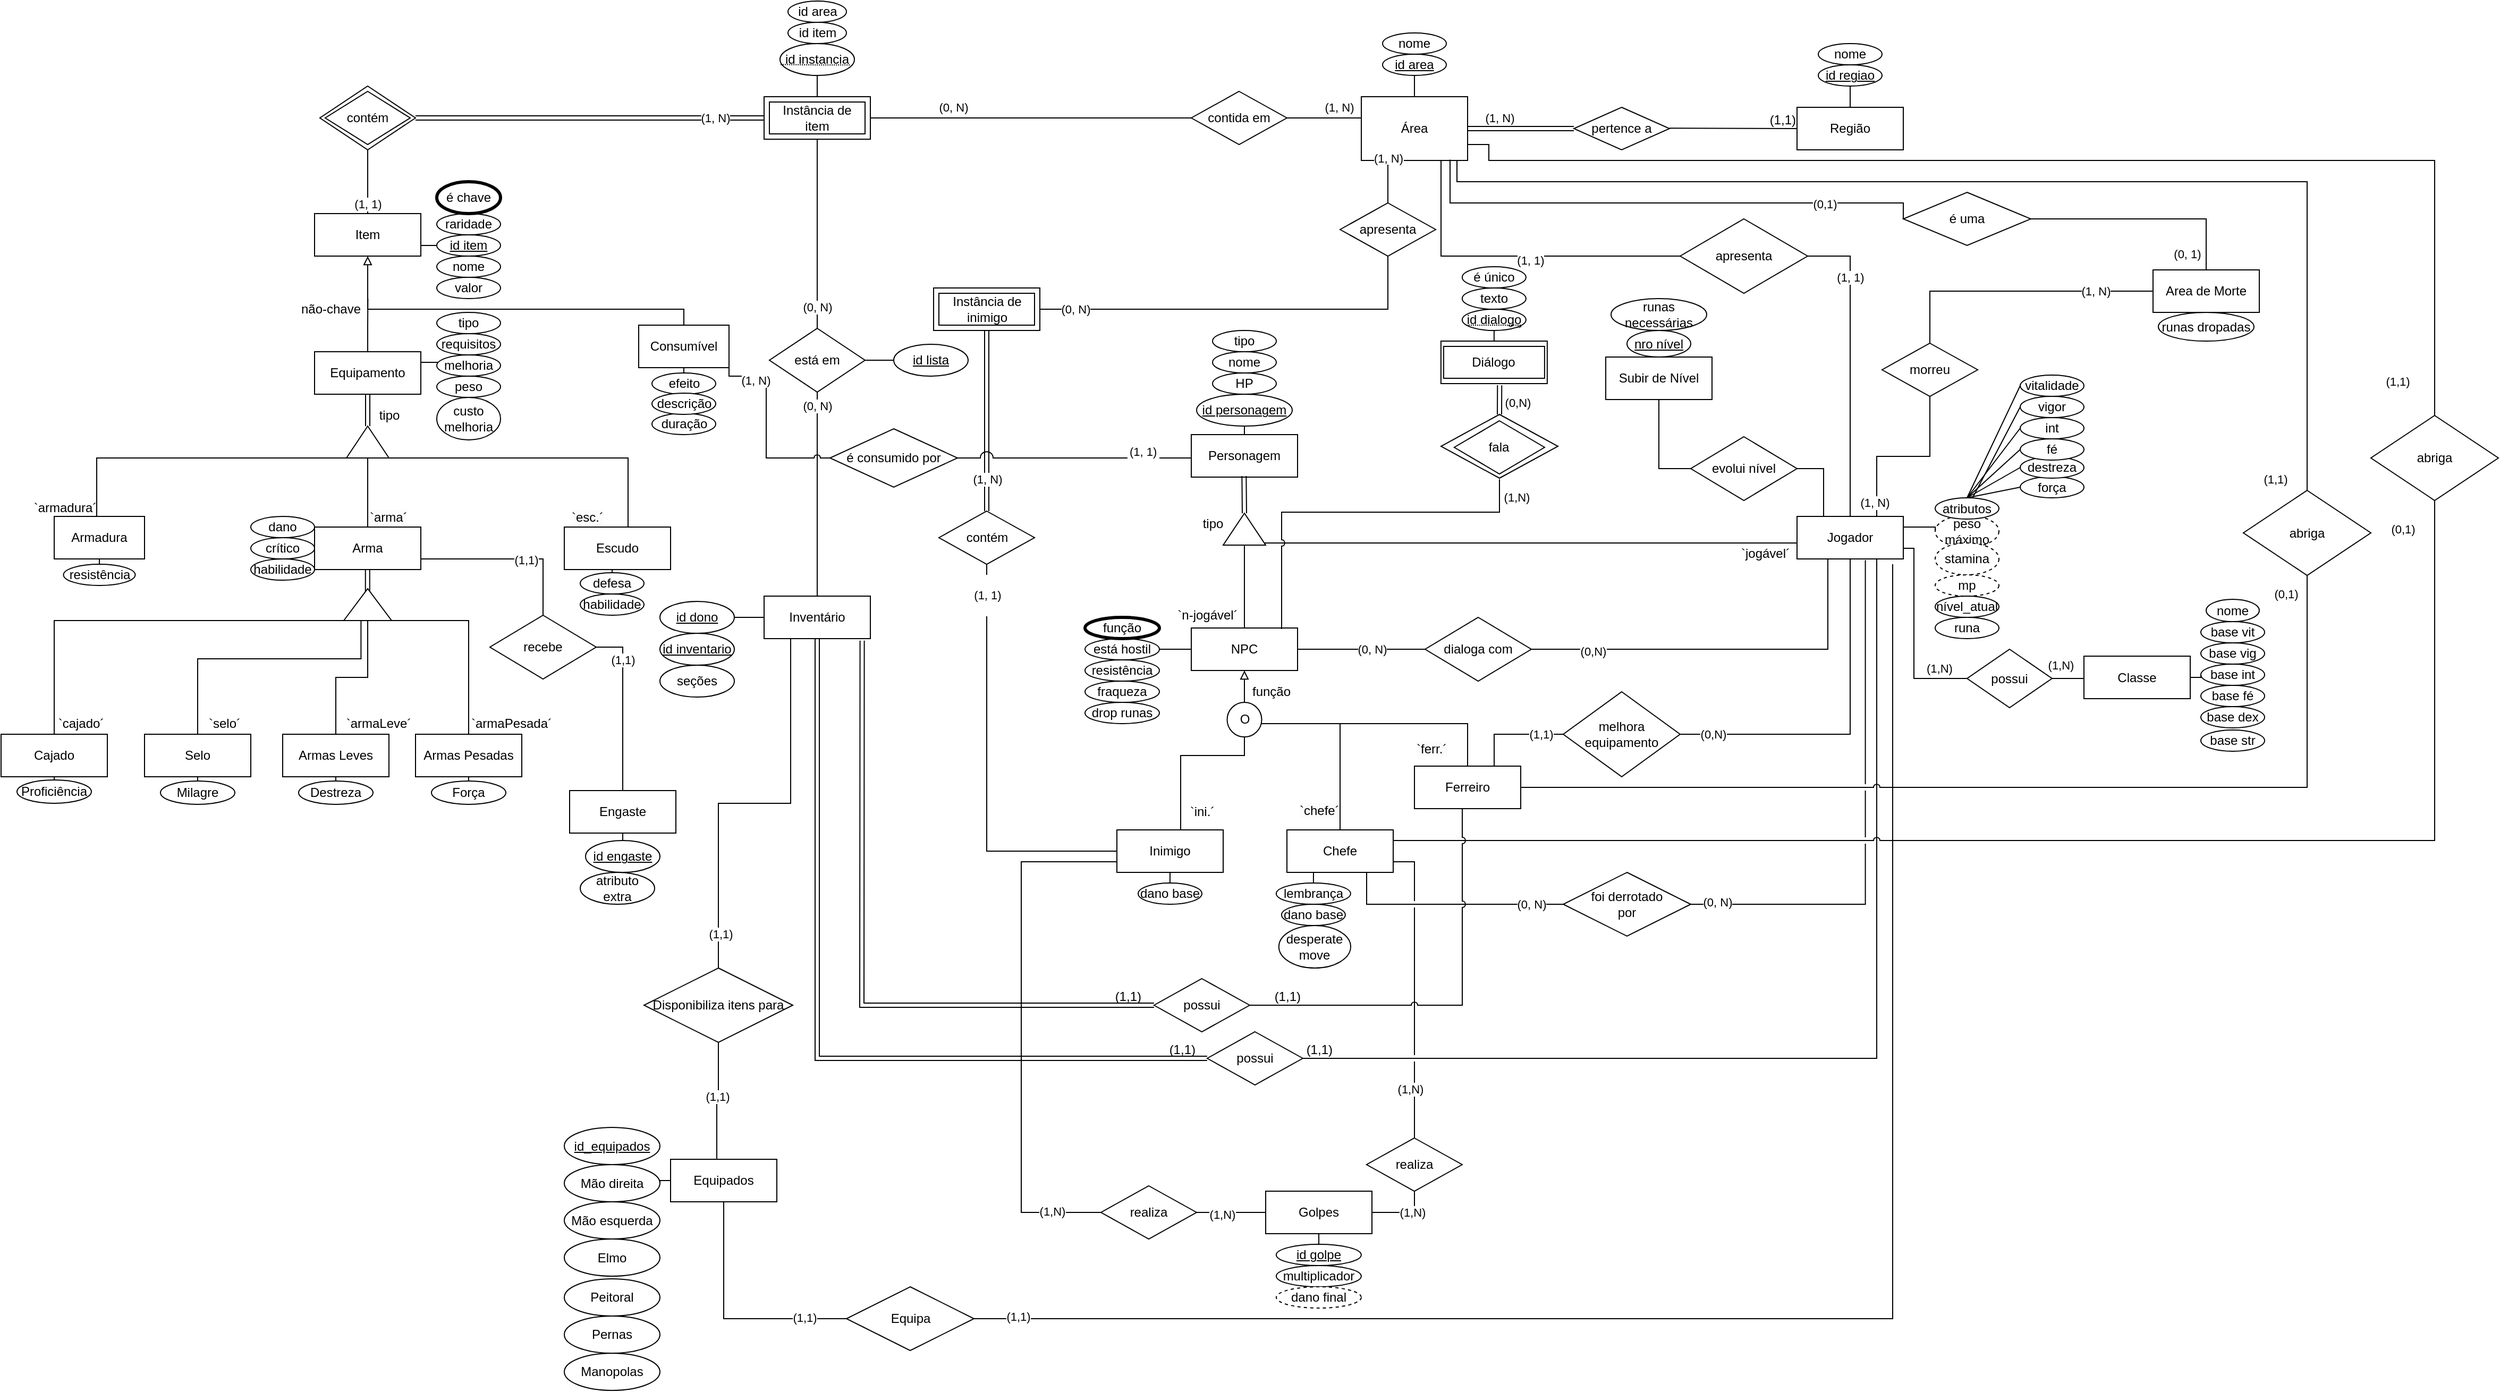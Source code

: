 <mxfile version="24.2.7" type="google">
  <diagram id="R2lEEEUBdFMjLlhIrx00" name="Page-1">
    <mxGraphModel grid="1" page="1" gridSize="10" guides="1" tooltips="1" connect="1" arrows="1" fold="1" pageScale="1" pageWidth="850" pageHeight="1100" math="0" shadow="0" extFonts="Permanent Marker^https://fonts.googleapis.com/css?family=Permanent+Marker">
      <root>
        <mxCell id="0" />
        <mxCell id="1" parent="0" />
        <mxCell id="X9rPo3uIxvQMLqQWWaPD-307" style="edgeStyle=orthogonalEdgeStyle;rounded=0;orthogonalLoop=1;jettySize=auto;html=1;exitX=0.5;exitY=0;exitDx=0;exitDy=0;entryX=0.5;entryY=1;entryDx=0;entryDy=0;endArrow=none;endFill=0;" edge="1" parent="1" source="X9rPo3uIxvQMLqQWWaPD-310" target="X9rPo3uIxvQMLqQWWaPD-378">
          <mxGeometry relative="1" as="geometry" />
        </mxCell>
        <mxCell id="X9rPo3uIxvQMLqQWWaPD-308" style="edgeStyle=orthogonalEdgeStyle;rounded=0;orthogonalLoop=1;jettySize=auto;html=1;endArrow=none;endFill=0;" edge="1" parent="1" source="X9rPo3uIxvQMLqQWWaPD-411">
          <mxGeometry relative="1" as="geometry">
            <mxPoint x="1198" y="1310" as="targetPoint" />
          </mxGeometry>
        </mxCell>
        <mxCell id="X9rPo3uIxvQMLqQWWaPD-309" value="(0, N)" style="edgeLabel;html=1;align=center;verticalAlign=middle;resizable=0;points=[];" connectable="0" vertex="1" parent="X9rPo3uIxvQMLqQWWaPD-308">
          <mxGeometry x="0.744" y="-3" relative="1" as="geometry">
            <mxPoint x="3" y="-155" as="offset" />
          </mxGeometry>
        </mxCell>
        <mxCell id="X9rPo3uIxvQMLqQWWaPD-310" value="Instância de item" style="shape=ext;margin=3;double=1;whiteSpace=wrap;html=1;align=center;" vertex="1" parent="1">
          <mxGeometry x="1148" y="840" width="100" height="40" as="geometry" />
        </mxCell>
        <mxCell id="X9rPo3uIxvQMLqQWWaPD-311" style="edgeStyle=orthogonalEdgeStyle;rounded=0;orthogonalLoop=1;jettySize=auto;html=1;exitX=0.75;exitY=1;exitDx=0;exitDy=0;entryX=0;entryY=0.5;entryDx=0;entryDy=0;endArrow=none;endFill=0;" edge="1" parent="1" target="X9rPo3uIxvQMLqQWWaPD-353">
          <mxGeometry relative="1" as="geometry">
            <mxPoint x="1790" y="900" as="sourcePoint" />
            <mxPoint x="1860" y="1070" as="targetPoint" />
            <Array as="points">
              <mxPoint x="1790" y="880" />
              <mxPoint x="1785" y="880" />
              <mxPoint x="1785" y="990" />
            </Array>
          </mxGeometry>
        </mxCell>
        <mxCell id="X9rPo3uIxvQMLqQWWaPD-312" style="edgeStyle=orthogonalEdgeStyle;rounded=0;orthogonalLoop=1;jettySize=auto;html=1;entryX=0.5;entryY=0;entryDx=0;entryDy=0;endArrow=none;endFill=0;" edge="1" parent="1" source="X9rPo3uIxvQMLqQWWaPD-315" target="X9rPo3uIxvQMLqQWWaPD-395">
          <mxGeometry relative="1" as="geometry">
            <Array as="points">
              <mxPoint x="1800" y="920" />
              <mxPoint x="2600" y="920" />
            </Array>
            <mxPoint x="2010" y="900" as="sourcePoint" />
            <mxPoint x="2490.0" y="1237" as="targetPoint" />
          </mxGeometry>
        </mxCell>
        <mxCell id="X9rPo3uIxvQMLqQWWaPD-313" value="(1,1)" style="edgeLabel;html=1;align=center;verticalAlign=middle;resizable=0;points=[];" connectable="0" vertex="1" parent="X9rPo3uIxvQMLqQWWaPD-312">
          <mxGeometry x="-0.954" relative="1" as="geometry">
            <mxPoint x="764" y="280" as="offset" />
          </mxGeometry>
        </mxCell>
        <mxCell id="X9rPo3uIxvQMLqQWWaPD-314" style="edgeStyle=orthogonalEdgeStyle;rounded=0;orthogonalLoop=1;jettySize=auto;html=1;exitX=1;exitY=0.75;exitDx=0;exitDy=0;endArrow=none;endFill=0;entryX=0.5;entryY=0;entryDx=0;entryDy=0;" edge="1" parent="1" source="X9rPo3uIxvQMLqQWWaPD-315" target="X9rPo3uIxvQMLqQWWaPD-425">
          <mxGeometry relative="1" as="geometry">
            <Array as="points">
              <mxPoint x="1830" y="885" />
              <mxPoint x="1830" y="900" />
              <mxPoint x="2720" y="900" />
            </Array>
          </mxGeometry>
        </mxCell>
        <mxCell id="X9rPo3uIxvQMLqQWWaPD-315" value="Área" style="whiteSpace=wrap;html=1;align=center;" vertex="1" parent="1">
          <mxGeometry x="1710" y="840" width="100" height="60" as="geometry" />
        </mxCell>
        <mxCell id="X9rPo3uIxvQMLqQWWaPD-316" style="edgeStyle=orthogonalEdgeStyle;rounded=0;orthogonalLoop=1;jettySize=auto;html=1;exitX=1;exitY=0.75;exitDx=0;exitDy=0;entryX=0;entryY=0.5;entryDx=0;entryDy=0;endArrow=none;endFill=0;" edge="1" parent="1" source="X9rPo3uIxvQMLqQWWaPD-318" target="X9rPo3uIxvQMLqQWWaPD-375">
          <mxGeometry relative="1" as="geometry" />
        </mxCell>
        <mxCell id="X9rPo3uIxvQMLqQWWaPD-317" style="edgeStyle=orthogonalEdgeStyle;rounded=0;orthogonalLoop=1;jettySize=auto;html=1;endArrow=none;endFill=0;startArrow=block;startFill=0;" edge="1" parent="1" source="X9rPo3uIxvQMLqQWWaPD-318">
          <mxGeometry relative="1" as="geometry">
            <mxPoint x="775" y="1040" as="targetPoint" />
          </mxGeometry>
        </mxCell>
        <mxCell id="X9rPo3uIxvQMLqQWWaPD-318" value="Item" style="whiteSpace=wrap;html=1;align=center;" vertex="1" parent="1">
          <mxGeometry x="725" y="950" width="100" height="40" as="geometry" />
        </mxCell>
        <mxCell id="X9rPo3uIxvQMLqQWWaPD-319" style="edgeStyle=orthogonalEdgeStyle;rounded=0;orthogonalLoop=1;jettySize=auto;html=1;exitX=0.5;exitY=0;exitDx=0;exitDy=0;entryX=0.5;entryY=1;entryDx=0;entryDy=0;endArrow=none;endFill=0;" edge="1" parent="1" source="X9rPo3uIxvQMLqQWWaPD-320" target="X9rPo3uIxvQMLqQWWaPD-345">
          <mxGeometry relative="1" as="geometry" />
        </mxCell>
        <mxCell id="X9rPo3uIxvQMLqQWWaPD-320" value="Região" style="whiteSpace=wrap;html=1;align=center;" vertex="1" parent="1">
          <mxGeometry x="2120" y="850" width="100" height="40" as="geometry" />
        </mxCell>
        <mxCell id="X9rPo3uIxvQMLqQWWaPD-321" value="Personagem" style="whiteSpace=wrap;html=1;align=center;" vertex="1" parent="1">
          <mxGeometry x="1550" y="1158" width="100" height="40" as="geometry" />
        </mxCell>
        <mxCell id="X9rPo3uIxvQMLqQWWaPD-322" value="" style="endArrow=none;html=1;rounded=0;entryX=0;entryY=0.5;entryDx=0;entryDy=0;" edge="1" parent="1" target="X9rPo3uIxvQMLqQWWaPD-320">
          <mxGeometry relative="1" as="geometry">
            <mxPoint x="2000" y="869.66" as="sourcePoint" />
            <mxPoint x="2100" y="870" as="targetPoint" />
          </mxGeometry>
        </mxCell>
        <mxCell id="X9rPo3uIxvQMLqQWWaPD-323" style="edgeStyle=orthogonalEdgeStyle;rounded=0;orthogonalLoop=1;jettySize=auto;html=1;entryX=0.5;entryY=0;entryDx=0;entryDy=0;endArrow=none;endFill=0;" edge="1" parent="1">
          <mxGeometry relative="1" as="geometry">
            <mxPoint x="775" y="890" as="sourcePoint" />
            <mxPoint x="775" y="950" as="targetPoint" />
          </mxGeometry>
        </mxCell>
        <mxCell id="X9rPo3uIxvQMLqQWWaPD-324" value="(1, 1)" style="edgeLabel;html=1;align=center;verticalAlign=middle;resizable=0;points=[];" connectable="0" vertex="1" parent="X9rPo3uIxvQMLqQWWaPD-323">
          <mxGeometry x="0.644" relative="1" as="geometry">
            <mxPoint y="1" as="offset" />
          </mxGeometry>
        </mxCell>
        <mxCell id="X9rPo3uIxvQMLqQWWaPD-325" value="contém" style="shape=rhombus;perimeter=rhombusPerimeter;whiteSpace=wrap;html=1;align=center;" vertex="1" parent="1">
          <mxGeometry x="730" y="830" width="90" height="60" as="geometry" />
        </mxCell>
        <mxCell id="X9rPo3uIxvQMLqQWWaPD-326" style="edgeStyle=orthogonalEdgeStyle;rounded=0;orthogonalLoop=1;jettySize=auto;html=1;entryX=1;entryY=0.5;entryDx=0;entryDy=0;endArrow=none;endFill=0;" edge="1" parent="1" source="X9rPo3uIxvQMLqQWWaPD-328" target="X9rPo3uIxvQMLqQWWaPD-310">
          <mxGeometry relative="1" as="geometry" />
        </mxCell>
        <mxCell id="X9rPo3uIxvQMLqQWWaPD-327" value="(0, N)" style="edgeLabel;html=1;align=center;verticalAlign=middle;resizable=0;points=[];" connectable="0" vertex="1" parent="X9rPo3uIxvQMLqQWWaPD-326">
          <mxGeometry x="0.496" y="1" relative="1" as="geometry">
            <mxPoint x="2" y="-11" as="offset" />
          </mxGeometry>
        </mxCell>
        <mxCell id="X9rPo3uIxvQMLqQWWaPD-328" value="contida em" style="shape=rhombus;perimeter=rhombusPerimeter;whiteSpace=wrap;html=1;align=center;" vertex="1" parent="1">
          <mxGeometry x="1550" y="835" width="90" height="50" as="geometry" />
        </mxCell>
        <mxCell id="X9rPo3uIxvQMLqQWWaPD-329" value="pertence a" style="shape=rhombus;perimeter=rhombusPerimeter;whiteSpace=wrap;html=1;align=center;" vertex="1" parent="1">
          <mxGeometry x="1910" y="850" width="90" height="40" as="geometry" />
        </mxCell>
        <mxCell id="X9rPo3uIxvQMLqQWWaPD-330" value="" style="shape=link;html=1;rounded=0;entryX=1;entryY=0.5;entryDx=0;entryDy=0;exitX=0;exitY=0.5;exitDx=0;exitDy=0;" edge="1" parent="1" source="X9rPo3uIxvQMLqQWWaPD-329" target="X9rPo3uIxvQMLqQWWaPD-315">
          <mxGeometry relative="1" as="geometry">
            <mxPoint x="1840" y="890" as="sourcePoint" />
            <mxPoint x="2000" y="890" as="targetPoint" />
          </mxGeometry>
        </mxCell>
        <mxCell id="X9rPo3uIxvQMLqQWWaPD-331" value="(1, N)" style="edgeLabel;html=1;align=center;verticalAlign=middle;resizable=0;points=[];" connectable="0" vertex="1" parent="X9rPo3uIxvQMLqQWWaPD-330">
          <mxGeometry x="-0.395" y="1" relative="1" as="geometry">
            <mxPoint x="-40" y="-11" as="offset" />
          </mxGeometry>
        </mxCell>
        <mxCell id="X9rPo3uIxvQMLqQWWaPD-332" value="(1,1)" style="resizable=0;html=1;whiteSpace=wrap;align=right;verticalAlign=bottom;" connectable="0" vertex="1" parent="1">
          <mxGeometry x="2120" y="870" as="geometry" />
        </mxCell>
        <mxCell id="X9rPo3uIxvQMLqQWWaPD-333" value="" style="endArrow=none;html=1;rounded=0;exitX=1;exitY=0.5;exitDx=0;exitDy=0;" edge="1" parent="1" source="X9rPo3uIxvQMLqQWWaPD-328">
          <mxGeometry relative="1" as="geometry">
            <mxPoint x="1670" y="860" as="sourcePoint" />
            <mxPoint x="1710" y="860" as="targetPoint" />
          </mxGeometry>
        </mxCell>
        <mxCell id="X9rPo3uIxvQMLqQWWaPD-334" value="(1, N)" style="edgeLabel;html=1;align=center;verticalAlign=middle;resizable=0;points=[];" connectable="0" vertex="1" parent="X9rPo3uIxvQMLqQWWaPD-333">
          <mxGeometry x="0.391" y="-1" relative="1" as="geometry">
            <mxPoint y="-11" as="offset" />
          </mxGeometry>
        </mxCell>
        <mxCell id="X9rPo3uIxvQMLqQWWaPD-335" style="edgeStyle=orthogonalEdgeStyle;rounded=0;orthogonalLoop=1;jettySize=auto;html=1;endArrow=none;endFill=0;" edge="1" parent="1" target="X9rPo3uIxvQMLqQWWaPD-315">
          <mxGeometry relative="1" as="geometry">
            <mxPoint x="1760.0" y="820" as="sourcePoint" />
            <Array as="points">
              <mxPoint x="1760" y="841" />
              <mxPoint x="1760" y="841" />
            </Array>
          </mxGeometry>
        </mxCell>
        <mxCell id="X9rPo3uIxvQMLqQWWaPD-336" value="&lt;u&gt;id area&lt;/u&gt;" style="ellipse;whiteSpace=wrap;html=1;align=center;" vertex="1" parent="1">
          <mxGeometry x="1730" y="800" width="60" height="20" as="geometry" />
        </mxCell>
        <mxCell id="X9rPo3uIxvQMLqQWWaPD-337" style="edgeStyle=orthogonalEdgeStyle;rounded=0;orthogonalLoop=1;jettySize=auto;html=1;exitX=0.5;exitY=1;exitDx=0;exitDy=0;entryX=0.5;entryY=0;entryDx=0;entryDy=0;endArrow=none;endFill=0;startArrow=none;startFill=0;" edge="1" parent="1" source="X9rPo3uIxvQMLqQWWaPD-515" target="X9rPo3uIxvQMLqQWWaPD-363">
          <mxGeometry relative="1" as="geometry">
            <Array as="points">
              <mxPoint x="1600" y="1460" />
              <mxPoint x="1540" y="1460" />
              <mxPoint x="1540" y="1530" />
            </Array>
          </mxGeometry>
        </mxCell>
        <mxCell id="X9rPo3uIxvQMLqQWWaPD-338" style="edgeStyle=orthogonalEdgeStyle;rounded=0;orthogonalLoop=1;jettySize=auto;html=1;exitX=0;exitY=0.5;exitDx=0;exitDy=0;entryX=1;entryY=0.5;entryDx=0;entryDy=0;endArrow=none;endFill=0;" edge="1" parent="1" source="X9rPo3uIxvQMLqQWWaPD-342" target="X9rPo3uIxvQMLqQWWaPD-404">
          <mxGeometry relative="1" as="geometry" />
        </mxCell>
        <mxCell id="X9rPo3uIxvQMLqQWWaPD-339" style="edgeStyle=orthogonalEdgeStyle;rounded=0;orthogonalLoop=1;jettySize=auto;html=1;endArrow=none;endFill=0;entryX=0;entryY=0.5;entryDx=0;entryDy=0;" edge="1" parent="1" source="X9rPo3uIxvQMLqQWWaPD-342" target="X9rPo3uIxvQMLqQWWaPD-427">
          <mxGeometry relative="1" as="geometry">
            <mxPoint x="1720" y="1360" as="targetPoint" />
          </mxGeometry>
        </mxCell>
        <mxCell id="X9rPo3uIxvQMLqQWWaPD-340" value="&lt;span style=&quot;color: rgba(0, 0, 0, 0); font-family: monospace; font-size: 0px; text-align: start; background-color: rgb(251, 251, 251);&quot;&gt;%3CmxGraphModel%3E%3Croot%3E%3CmxCell%20id%3D%220%22%2F%3E%3CmxCell%20id%3D%221%22%20parent%3D%220%22%2F%3E%3CmxCell%20id%3D%222%22%20value%3D%22(1%2C1)%22%20style%3D%22edgeLabel%3Bhtml%3D1%3Balign%3Dcenter%3BverticalAlign%3Dmiddle%3Bresizable%3D0%3Bpoints%3D%5B%5D%3B%22%20vertex%3D%221%22%20connectable%3D%220%22%20parent%3D%221%22%3E%3CmxGeometry%20x%3D%22449.857%22%20y%3D%22760%22%20as%3D%22geometry%22%2F%3E%3C%2FmxCell%3E%3C%2Froot%3E%3C%2FmxGraphModel%3E&lt;/span&gt;" style="edgeLabel;html=1;align=center;verticalAlign=middle;resizable=0;points=[];" connectable="0" vertex="1" parent="X9rPo3uIxvQMLqQWWaPD-339">
          <mxGeometry x="-0.038" y="1" relative="1" as="geometry">
            <mxPoint as="offset" />
          </mxGeometry>
        </mxCell>
        <mxCell id="X9rPo3uIxvQMLqQWWaPD-341" value="(0, N)" style="edgeLabel;html=1;align=center;verticalAlign=middle;resizable=0;points=[];" connectable="0" vertex="1" parent="X9rPo3uIxvQMLqQWWaPD-339">
          <mxGeometry x="0.084" relative="1" as="geometry">
            <mxPoint x="5" as="offset" />
          </mxGeometry>
        </mxCell>
        <mxCell id="X9rPo3uIxvQMLqQWWaPD-342" value="NPC" style="whiteSpace=wrap;html=1;align=center;" vertex="1" parent="1">
          <mxGeometry x="1550" y="1340" width="100" height="40" as="geometry" />
        </mxCell>
        <mxCell id="X9rPo3uIxvQMLqQWWaPD-343" value="nome" style="ellipse;whiteSpace=wrap;html=1;align=center;" vertex="1" parent="1">
          <mxGeometry x="2140" y="790" width="60" height="20" as="geometry" />
        </mxCell>
        <mxCell id="X9rPo3uIxvQMLqQWWaPD-344" value="nome" style="ellipse;whiteSpace=wrap;html=1;align=center;" vertex="1" parent="1">
          <mxGeometry x="1730" y="780" width="60" height="20" as="geometry" />
        </mxCell>
        <mxCell id="X9rPo3uIxvQMLqQWWaPD-345" value="&lt;u&gt;id regiao&lt;/u&gt;" style="ellipse;whiteSpace=wrap;html=1;align=center;" vertex="1" parent="1">
          <mxGeometry x="2140" y="810" width="60" height="20" as="geometry" />
        </mxCell>
        <mxCell id="X9rPo3uIxvQMLqQWWaPD-346" value="" style="shape=link;html=1;rounded=0;entryX=0;entryY=0.5;entryDx=0;entryDy=0;exitX=1;exitY=0.5;exitDx=0;exitDy=0;" edge="1" parent="1" source="X9rPo3uIxvQMLqQWWaPD-325" target="X9rPo3uIxvQMLqQWWaPD-310">
          <mxGeometry relative="1" as="geometry">
            <mxPoint x="1625" y="920" as="sourcePoint" />
            <mxPoint x="928" y="860" as="targetPoint" />
          </mxGeometry>
        </mxCell>
        <mxCell id="X9rPo3uIxvQMLqQWWaPD-347" value="(1, N)" style="edgeLabel;html=1;align=center;verticalAlign=middle;resizable=0;points=[];" connectable="0" vertex="1" parent="X9rPo3uIxvQMLqQWWaPD-346">
          <mxGeometry x="0.719" relative="1" as="geometry">
            <mxPoint as="offset" />
          </mxGeometry>
        </mxCell>
        <mxCell id="X9rPo3uIxvQMLqQWWaPD-348" value="&lt;br&gt;&lt;span style=&quot;color: rgb(0, 0, 0); font-family: Helvetica; font-size: 11px; font-style: normal; font-variant-ligatures: normal; font-variant-caps: normal; font-weight: 400; letter-spacing: normal; orphans: 2; text-align: center; text-indent: 0px; text-transform: none; widows: 2; word-spacing: 0px; -webkit-text-stroke-width: 0px; white-space: nowrap; background-color: rgb(255, 255, 255); text-decoration-thickness: initial; text-decoration-style: initial; text-decoration-color: initial; display: inline !important; float: none;&quot;&gt;(0, N)&lt;/span&gt;&lt;div&gt;&lt;br/&gt;&lt;/div&gt;" style="edgeStyle=orthogonalEdgeStyle;rounded=0;orthogonalLoop=1;jettySize=auto;html=1;exitX=0.5;exitY=1;exitDx=0;exitDy=0;endArrow=none;endFill=0;entryX=1;entryY=0.5;entryDx=0;entryDy=0;" edge="1" parent="1" source="X9rPo3uIxvQMLqQWWaPD-350" target="X9rPo3uIxvQMLqQWWaPD-383">
          <mxGeometry x="0.826" relative="1" as="geometry">
            <mxPoint x="1679.3" y="1029.68" as="sourcePoint" />
            <mxPoint x="1430" y="1060" as="targetPoint" />
            <Array as="points">
              <mxPoint x="1735" y="1040" />
            </Array>
            <mxPoint as="offset" />
          </mxGeometry>
        </mxCell>
        <mxCell id="X9rPo3uIxvQMLqQWWaPD-349" style="edgeStyle=orthogonalEdgeStyle;rounded=0;orthogonalLoop=1;jettySize=auto;html=1;entryX=0.25;entryY=1;entryDx=0;entryDy=0;endArrow=none;endFill=0;" edge="1" parent="1" source="X9rPo3uIxvQMLqQWWaPD-350" target="X9rPo3uIxvQMLqQWWaPD-315">
          <mxGeometry relative="1" as="geometry" />
        </mxCell>
        <mxCell id="X9rPo3uIxvQMLqQWWaPD-350" value="apresenta" style="shape=rhombus;perimeter=rhombusPerimeter;whiteSpace=wrap;html=1;align=center;" vertex="1" parent="1">
          <mxGeometry x="1690" y="940" width="90" height="50" as="geometry" />
        </mxCell>
        <mxCell id="X9rPo3uIxvQMLqQWWaPD-351" style="edgeStyle=orthogonalEdgeStyle;rounded=0;orthogonalLoop=1;jettySize=auto;html=1;endArrow=none;endFill=0;" edge="1" parent="1" source="X9rPo3uIxvQMLqQWWaPD-353" target="X9rPo3uIxvQMLqQWWaPD-360">
          <mxGeometry relative="1" as="geometry">
            <Array as="points">
              <mxPoint x="2170" y="990" />
            </Array>
          </mxGeometry>
        </mxCell>
        <mxCell id="X9rPo3uIxvQMLqQWWaPD-352" value="(1, 1)" style="edgeLabel;html=1;align=center;verticalAlign=middle;resizable=0;points=[];" connectable="0" vertex="1" parent="X9rPo3uIxvQMLqQWWaPD-351">
          <mxGeometry x="-0.529" y="1" relative="1" as="geometry">
            <mxPoint x="-1" y="-7" as="offset" />
          </mxGeometry>
        </mxCell>
        <mxCell id="X9rPo3uIxvQMLqQWWaPD-353" value="apresenta" style="shape=rhombus;perimeter=rhombusPerimeter;whiteSpace=wrap;html=1;align=center;" vertex="1" parent="1">
          <mxGeometry x="2010" y="955" width="120" height="70" as="geometry" />
        </mxCell>
        <mxCell id="X9rPo3uIxvQMLqQWWaPD-354" style="edgeStyle=orthogonalEdgeStyle;rounded=0;orthogonalLoop=1;jettySize=auto;html=1;endArrow=none;endFill=0;entryX=1;entryY=0.5;entryDx=0;entryDy=0;exitX=0.75;exitY=1;exitDx=0;exitDy=0;" edge="1" parent="1" source="X9rPo3uIxvQMLqQWWaPD-360" target="X9rPo3uIxvQMLqQWWaPD-416">
          <mxGeometry relative="1" as="geometry">
            <mxPoint x="1654.95" y="1750" as="targetPoint" />
            <Array as="points">
              <mxPoint x="2195" y="1745" />
            </Array>
            <mxPoint x="1870.01" y="1315" as="sourcePoint" />
          </mxGeometry>
        </mxCell>
        <mxCell id="X9rPo3uIxvQMLqQWWaPD-355" style="edgeStyle=orthogonalEdgeStyle;rounded=0;orthogonalLoop=1;jettySize=auto;html=1;exitX=0.5;exitY=1;exitDx=0;exitDy=0;entryX=0.75;entryY=0;entryDx=0;entryDy=0;endArrow=none;endFill=0;" edge="1" parent="1" source="X9rPo3uIxvQMLqQWWaPD-479" target="X9rPo3uIxvQMLqQWWaPD-374">
          <mxGeometry relative="1" as="geometry">
            <Array as="points">
              <mxPoint x="1955" y="1440" />
              <mxPoint x="1835" y="1440" />
            </Array>
          </mxGeometry>
        </mxCell>
        <mxCell id="X9rPo3uIxvQMLqQWWaPD-356" value="(1,1)" style="edgeLabel;html=1;align=center;verticalAlign=middle;resizable=0;points=[];" connectable="0" vertex="1" parent="X9rPo3uIxvQMLqQWWaPD-355">
          <mxGeometry x="0.22" y="-3" relative="1" as="geometry">
            <mxPoint y="3" as="offset" />
          </mxGeometry>
        </mxCell>
        <mxCell id="X9rPo3uIxvQMLqQWWaPD-357" style="edgeStyle=orthogonalEdgeStyle;rounded=0;orthogonalLoop=1;jettySize=auto;html=1;exitX=0.25;exitY=0;exitDx=0;exitDy=0;entryX=1;entryY=0.5;entryDx=0;entryDy=0;endArrow=none;endFill=0;" edge="1" parent="1" source="X9rPo3uIxvQMLqQWWaPD-360" target="X9rPo3uIxvQMLqQWWaPD-494">
          <mxGeometry relative="1" as="geometry" />
        </mxCell>
        <mxCell id="X9rPo3uIxvQMLqQWWaPD-358" style="edgeStyle=orthogonalEdgeStyle;rounded=0;orthogonalLoop=1;jettySize=auto;html=1;exitX=1;exitY=0.25;exitDx=0;exitDy=0;entryX=0;entryY=0.5;entryDx=0;entryDy=0;endArrow=none;endFill=0;" edge="1" parent="1" source="X9rPo3uIxvQMLqQWWaPD-360" target="X9rPo3uIxvQMLqQWWaPD-406">
          <mxGeometry relative="1" as="geometry" />
        </mxCell>
        <mxCell id="X9rPo3uIxvQMLqQWWaPD-359" style="edgeStyle=orthogonalEdgeStyle;rounded=0;orthogonalLoop=1;jettySize=auto;html=1;exitX=1;exitY=0.75;exitDx=0;exitDy=0;entryX=0;entryY=0.5;entryDx=0;entryDy=0;endArrow=none;endFill=0;" edge="1" parent="1" source="X9rPo3uIxvQMLqQWWaPD-360" target="X9rPo3uIxvQMLqQWWaPD-589">
          <mxGeometry relative="1" as="geometry">
            <Array as="points">
              <mxPoint x="2230" y="1265" />
              <mxPoint x="2230" y="1387" />
            </Array>
          </mxGeometry>
        </mxCell>
        <mxCell id="X9rPo3uIxvQMLqQWWaPD-360" value="Jogador" style="whiteSpace=wrap;html=1;align=center;" vertex="1" parent="1">
          <mxGeometry x="2120" y="1235" width="100" height="40" as="geometry" />
        </mxCell>
        <mxCell id="X9rPo3uIxvQMLqQWWaPD-361" style="edgeStyle=orthogonalEdgeStyle;rounded=0;orthogonalLoop=1;jettySize=auto;html=1;exitX=0;exitY=0.75;exitDx=0;exitDy=0;jumpStyle=arc;endArrow=none;endFill=0;entryX=0;entryY=0.5;entryDx=0;entryDy=0;" edge="1" parent="1" source="X9rPo3uIxvQMLqQWWaPD-363" target="X9rPo3uIxvQMLqQWWaPD-546">
          <mxGeometry relative="1" as="geometry">
            <mxPoint x="1420" y="1891.429" as="targetPoint" />
            <Array as="points">
              <mxPoint x="1390" y="1560" />
              <mxPoint x="1390" y="1890" />
            </Array>
          </mxGeometry>
        </mxCell>
        <mxCell id="X9rPo3uIxvQMLqQWWaPD-362" value="(1,N)" style="edgeLabel;html=1;align=center;verticalAlign=middle;resizable=0;points=[];" connectable="0" vertex="1" parent="X9rPo3uIxvQMLqQWWaPD-361">
          <mxGeometry x="0.381" y="1" relative="1" as="geometry">
            <mxPoint as="offset" />
          </mxGeometry>
        </mxCell>
        <mxCell id="X9rPo3uIxvQMLqQWWaPD-363" value="Inimigo" style="whiteSpace=wrap;html=1;align=center;" vertex="1" parent="1">
          <mxGeometry x="1480" y="1530" width="100" height="40" as="geometry" />
        </mxCell>
        <mxCell id="X9rPo3uIxvQMLqQWWaPD-364" style="edgeStyle=orthogonalEdgeStyle;rounded=0;orthogonalLoop=1;jettySize=auto;html=1;exitX=1;exitY=0.25;exitDx=0;exitDy=0;endArrow=none;endFill=0;jumpStyle=arc;" edge="1" parent="1" source="X9rPo3uIxvQMLqQWWaPD-370">
          <mxGeometry relative="1" as="geometry">
            <mxPoint x="2550" y="1540" as="targetPoint" />
          </mxGeometry>
        </mxCell>
        <mxCell id="X9rPo3uIxvQMLqQWWaPD-365" style="edgeStyle=orthogonalEdgeStyle;rounded=0;orthogonalLoop=1;jettySize=auto;html=1;exitX=0.25;exitY=1;exitDx=0;exitDy=0;endArrow=none;endFill=0;entryX=0.5;entryY=0;entryDx=0;entryDy=0;" edge="1" parent="1" source="X9rPo3uIxvQMLqQWWaPD-370" target="X9rPo3uIxvQMLqQWWaPD-467">
          <mxGeometry relative="1" as="geometry">
            <mxPoint x="1665.286" y="1580" as="targetPoint" />
          </mxGeometry>
        </mxCell>
        <mxCell id="X9rPo3uIxvQMLqQWWaPD-366" style="edgeStyle=orthogonalEdgeStyle;rounded=0;orthogonalLoop=1;jettySize=auto;html=1;exitX=0.75;exitY=1;exitDx=0;exitDy=0;entryX=0;entryY=0.5;entryDx=0;entryDy=0;endArrow=none;endFill=0;" edge="1" parent="1" source="X9rPo3uIxvQMLqQWWaPD-370" target="X9rPo3uIxvQMLqQWWaPD-488">
          <mxGeometry relative="1" as="geometry" />
        </mxCell>
        <mxCell id="X9rPo3uIxvQMLqQWWaPD-367" value="(0, N)" style="edgeLabel;html=1;align=center;verticalAlign=middle;resizable=0;points=[];" connectable="0" vertex="1" parent="X9rPo3uIxvQMLqQWWaPD-366">
          <mxGeometry x="-0.378" relative="1" as="geometry">
            <mxPoint x="118" as="offset" />
          </mxGeometry>
        </mxCell>
        <mxCell id="X9rPo3uIxvQMLqQWWaPD-368" style="edgeStyle=orthogonalEdgeStyle;rounded=0;orthogonalLoop=1;jettySize=auto;html=1;exitX=1;exitY=0.75;exitDx=0;exitDy=0;entryX=1;entryY=0.5;entryDx=0;entryDy=0;jumpStyle=gap;endArrow=none;endFill=0;" edge="1" parent="1" source="X9rPo3uIxvQMLqQWWaPD-370" target="X9rPo3uIxvQMLqQWWaPD-546">
          <mxGeometry relative="1" as="geometry" />
        </mxCell>
        <mxCell id="X9rPo3uIxvQMLqQWWaPD-369" value="(1,N)" style="edgeLabel;html=1;align=center;verticalAlign=middle;resizable=0;points=[];" connectable="0" vertex="1" parent="X9rPo3uIxvQMLqQWWaPD-368">
          <mxGeometry x="0.805" relative="1" as="geometry">
            <mxPoint as="offset" />
          </mxGeometry>
        </mxCell>
        <mxCell id="X9rPo3uIxvQMLqQWWaPD-370" value="Chefe" style="whiteSpace=wrap;html=1;align=center;" vertex="1" parent="1">
          <mxGeometry x="1640" y="1530" width="100" height="40" as="geometry" />
        </mxCell>
        <mxCell id="X9rPo3uIxvQMLqQWWaPD-371" style="edgeStyle=orthogonalEdgeStyle;rounded=0;orthogonalLoop=1;jettySize=auto;html=1;exitX=1;exitY=0.5;exitDx=0;exitDy=0;endArrow=none;endFill=0;entryX=0.5;entryY=1;entryDx=0;entryDy=0;jumpStyle=arc;" edge="1" parent="1" source="X9rPo3uIxvQMLqQWWaPD-374" target="X9rPo3uIxvQMLqQWWaPD-395">
          <mxGeometry relative="1" as="geometry">
            <mxPoint x="2090" y="1330" as="targetPoint" />
            <mxPoint x="1860" y="1500" as="sourcePoint" />
            <Array as="points">
              <mxPoint x="2600" y="1490" />
            </Array>
          </mxGeometry>
        </mxCell>
        <mxCell id="X9rPo3uIxvQMLqQWWaPD-372" value="(0,1)" style="edgeLabel;html=1;align=center;verticalAlign=middle;resizable=0;points=[];" connectable="0" vertex="1" parent="X9rPo3uIxvQMLqQWWaPD-371">
          <mxGeometry x="0.812" y="-1" relative="1" as="geometry">
            <mxPoint x="-21" y="-71" as="offset" />
          </mxGeometry>
        </mxCell>
        <mxCell id="X9rPo3uIxvQMLqQWWaPD-373" style="edgeStyle=orthogonalEdgeStyle;rounded=0;orthogonalLoop=1;jettySize=auto;html=1;endArrow=none;endFill=0;entryX=1;entryY=0.5;entryDx=0;entryDy=0;jumpStyle=arc;" edge="1" parent="1" target="X9rPo3uIxvQMLqQWWaPD-422">
          <mxGeometry relative="1" as="geometry">
            <mxPoint x="1805" y="1477.49" as="sourcePoint" />
            <mxPoint x="1580" y="1622.49" as="targetPoint" />
            <Array as="points">
              <mxPoint x="1805" y="1695" />
            </Array>
          </mxGeometry>
        </mxCell>
        <mxCell id="X9rPo3uIxvQMLqQWWaPD-374" value="Ferreiro" style="whiteSpace=wrap;html=1;align=center;" vertex="1" parent="1">
          <mxGeometry x="1760" y="1470" width="100" height="40" as="geometry" />
        </mxCell>
        <mxCell id="X9rPo3uIxvQMLqQWWaPD-375" value="&lt;u&gt;id item&lt;/u&gt;" style="ellipse;whiteSpace=wrap;html=1;align=center;" vertex="1" parent="1">
          <mxGeometry x="840" y="970" width="60" height="20" as="geometry" />
        </mxCell>
        <mxCell id="X9rPo3uIxvQMLqQWWaPD-376" value="nome" style="ellipse;whiteSpace=wrap;html=1;align=center;" vertex="1" parent="1">
          <mxGeometry x="840" y="990" width="60" height="20" as="geometry" />
        </mxCell>
        <mxCell id="X9rPo3uIxvQMLqQWWaPD-377" value="valor" style="ellipse;whiteSpace=wrap;html=1;align=center;" vertex="1" parent="1">
          <mxGeometry x="840" y="1010" width="60" height="20" as="geometry" />
        </mxCell>
        <mxCell id="X9rPo3uIxvQMLqQWWaPD-378" value="id instancia" style="ellipse;whiteSpace=wrap;html=1;align=center;" vertex="1" parent="1">
          <mxGeometry x="1163" y="790" width="70" height="30" as="geometry" />
        </mxCell>
        <mxCell id="X9rPo3uIxvQMLqQWWaPD-379" value="id item" style="ellipse;whiteSpace=wrap;html=1;align=center;" vertex="1" parent="1">
          <mxGeometry x="1170.5" y="770" width="55" height="20" as="geometry" />
        </mxCell>
        <mxCell id="X9rPo3uIxvQMLqQWWaPD-380" style="edgeStyle=orthogonalEdgeStyle;rounded=0;orthogonalLoop=1;jettySize=auto;html=1;endArrow=none;endFill=0;dashed=1;dashPattern=1 1;exitX=0.937;exitY=0.671;exitDx=0;exitDy=0;exitPerimeter=0;" edge="1" parent="1" source="X9rPo3uIxvQMLqQWWaPD-378">
          <mxGeometry relative="1" as="geometry">
            <mxPoint x="1223" y="809.71" as="sourcePoint" />
            <mxPoint x="1163" y="809.71" as="targetPoint" />
            <Array as="points">
              <mxPoint x="1198" y="810" />
            </Array>
          </mxGeometry>
        </mxCell>
        <mxCell id="X9rPo3uIxvQMLqQWWaPD-381" value="id area" style="ellipse;whiteSpace=wrap;html=1;align=center;" vertex="1" parent="1">
          <mxGeometry x="1170.5" y="750" width="55" height="20" as="geometry" />
        </mxCell>
        <mxCell id="X9rPo3uIxvQMLqQWWaPD-382" value="" style="endArrow=none;html=1;rounded=0;entryX=0.5;entryY=0;entryDx=0;entryDy=0;" edge="1" parent="1" target="X9rPo3uIxvQMLqQWWaPD-374">
          <mxGeometry relative="1" as="geometry">
            <mxPoint x="1600" y="1430" as="sourcePoint" />
            <mxPoint x="1930" y="1440" as="targetPoint" />
            <Array as="points">
              <mxPoint x="1810" y="1430" />
              <mxPoint x="1810" y="1460" />
            </Array>
          </mxGeometry>
        </mxCell>
        <mxCell id="X9rPo3uIxvQMLqQWWaPD-383" value="Instância de inimigo" style="shape=ext;margin=3;double=1;whiteSpace=wrap;html=1;align=center;" vertex="1" parent="1">
          <mxGeometry x="1307.5" y="1020" width="100" height="40" as="geometry" />
        </mxCell>
        <mxCell id="X9rPo3uIxvQMLqQWWaPD-384" value="&lt;br style=&quot;forced-color-adjust: none;&quot;&gt;&lt;span style=&quot;forced-color-adjust: none; color: rgb(0, 0, 0); font-family: Helvetica; font-size: 11px; font-style: normal; font-variant-ligatures: normal; font-variant-caps: normal; font-weight: 400; letter-spacing: normal; orphans: 2; text-align: center; text-indent: 0px; text-transform: none; widows: 2; word-spacing: 0px; -webkit-text-stroke-width: 0px; white-space: nowrap; background-color: rgb(255, 255, 255); text-decoration-thickness: initial; text-decoration-style: initial; text-decoration-color: initial; float: none; display: inline !important;&quot;&gt;(1, N)&lt;/span&gt;&lt;div style=&quot;forced-color-adjust: none;&quot;&gt;&lt;br style=&quot;forced-color-adjust: none; color: rgb(0, 0, 0); font-family: Helvetica; font-size: 11px; font-style: normal; font-variant-ligatures: normal; font-variant-caps: normal; font-weight: 400; letter-spacing: normal; orphans: 2; text-align: center; text-indent: 0px; text-transform: none; widows: 2; word-spacing: 0px; -webkit-text-stroke-width: 0px; white-space: nowrap; background-color: rgb(255, 255, 255); text-decoration-thickness: initial; text-decoration-style: initial; text-decoration-color: initial;&quot;&gt;&lt;br&gt;&lt;br&gt;&lt;/div&gt;" style="text;whiteSpace=wrap;html=1;" vertex="1" parent="1">
          <mxGeometry x="1720" y="870" width="60" height="100" as="geometry" />
        </mxCell>
        <mxCell id="X9rPo3uIxvQMLqQWWaPD-385" value="&lt;br&gt;&lt;span style=&quot;color: rgb(0, 0, 0); font-family: Helvetica; font-size: 11px; font-style: normal; font-variant-ligatures: normal; font-variant-caps: normal; font-weight: 400; letter-spacing: normal; orphans: 2; text-align: center; text-indent: 0px; text-transform: none; widows: 2; word-spacing: 0px; -webkit-text-stroke-width: 0px; white-space: nowrap; background-color: rgb(255, 255, 255); text-decoration-thickness: initial; text-decoration-style: initial; text-decoration-color: initial; display: inline !important; float: none;&quot;&gt;(1, 1)&lt;/span&gt;&lt;div&gt;&lt;br/&gt;&lt;/div&gt;" style="edgeStyle=orthogonalEdgeStyle;rounded=0;orthogonalLoop=1;jettySize=auto;html=1;exitX=0.5;exitY=1;exitDx=0;exitDy=0;entryX=0;entryY=0.5;entryDx=0;entryDy=0;endArrow=none;endFill=0;" edge="1" parent="1" source="X9rPo3uIxvQMLqQWWaPD-386" target="X9rPo3uIxvQMLqQWWaPD-363">
          <mxGeometry x="-0.855" relative="1" as="geometry">
            <mxPoint x="1317.5" y="1330" as="sourcePoint" />
            <mxPoint x="1540" y="1500" as="targetPoint" />
            <Array as="points">
              <mxPoint x="1358" y="1550" />
            </Array>
            <mxPoint as="offset" />
          </mxGeometry>
        </mxCell>
        <mxCell id="X9rPo3uIxvQMLqQWWaPD-386" value="contém" style="shape=rhombus;perimeter=rhombusPerimeter;whiteSpace=wrap;html=1;align=center;" vertex="1" parent="1">
          <mxGeometry x="1312.5" y="1230" width="90" height="50" as="geometry" />
        </mxCell>
        <mxCell id="X9rPo3uIxvQMLqQWWaPD-387" value="" style="shape=link;html=1;rounded=0;entryX=0.5;entryY=1;entryDx=0;entryDy=0;" edge="1" parent="1" source="X9rPo3uIxvQMLqQWWaPD-386" target="X9rPo3uIxvQMLqQWWaPD-383">
          <mxGeometry relative="1" as="geometry">
            <mxPoint x="1280" y="870" as="sourcePoint" />
            <mxPoint x="1390" y="870" as="targetPoint" />
          </mxGeometry>
        </mxCell>
        <mxCell id="X9rPo3uIxvQMLqQWWaPD-388" value="(1, N)" style="edgeLabel;html=1;align=center;verticalAlign=middle;resizable=0;points=[];" connectable="0" vertex="1" parent="X9rPo3uIxvQMLqQWWaPD-387">
          <mxGeometry x="0.719" relative="1" as="geometry">
            <mxPoint y="116" as="offset" />
          </mxGeometry>
        </mxCell>
        <mxCell id="X9rPo3uIxvQMLqQWWaPD-389" value="nome" style="ellipse;whiteSpace=wrap;html=1;align=center;" vertex="1" parent="1">
          <mxGeometry x="1570" y="1080" width="60" height="20" as="geometry" />
        </mxCell>
        <mxCell id="X9rPo3uIxvQMLqQWWaPD-390" value="(1, 1)" style="edgeLabel;html=1;align=center;verticalAlign=middle;resizable=0;points=[];" connectable="0" vertex="1" parent="1">
          <mxGeometry x="1739.997" y="1280" as="geometry">
            <mxPoint x="129" y="-286" as="offset" />
          </mxGeometry>
        </mxCell>
        <mxCell id="X9rPo3uIxvQMLqQWWaPD-391" value="" style="endArrow=none;html=1;rounded=0;entryX=0.5;entryY=1;entryDx=0;entryDy=0;exitX=0.5;exitY=0;exitDx=0;exitDy=0;" edge="1" parent="1" source="X9rPo3uIxvQMLqQWWaPD-321" target="X9rPo3uIxvQMLqQWWaPD-389">
          <mxGeometry relative="1" as="geometry">
            <mxPoint x="2000" y="869.66" as="sourcePoint" />
            <mxPoint x="2120" y="870" as="targetPoint" />
          </mxGeometry>
        </mxCell>
        <mxCell id="X9rPo3uIxvQMLqQWWaPD-392" style="edgeStyle=orthogonalEdgeStyle;rounded=0;orthogonalLoop=1;jettySize=auto;html=1;exitX=0;exitY=0.5;exitDx=0;exitDy=0;endArrow=none;endFill=0;startArrow=none;startFill=0;" edge="1" parent="1" source="X9rPo3uIxvQMLqQWWaPD-502">
          <mxGeometry relative="1" as="geometry">
            <mxPoint x="1610" y="1390" as="sourcePoint" />
            <mxPoint x="1600" y="1340" as="targetPoint" />
          </mxGeometry>
        </mxCell>
        <mxCell id="X9rPo3uIxvQMLqQWWaPD-393" value="" style="endArrow=none;html=1;rounded=0;endFill=0;" edge="1" parent="1">
          <mxGeometry width="50" height="50" relative="1" as="geometry">
            <mxPoint x="2120" y="1260" as="sourcePoint" />
            <mxPoint x="1600" y="1260" as="targetPoint" />
            <Array as="points">
              <mxPoint x="2040" y="1260" />
              <mxPoint x="1930" y="1260" />
              <mxPoint x="1810" y="1260" />
            </Array>
          </mxGeometry>
        </mxCell>
        <mxCell id="X9rPo3uIxvQMLqQWWaPD-394" style="edgeStyle=orthogonalEdgeStyle;rounded=0;orthogonalLoop=1;jettySize=auto;html=1;exitX=0.5;exitY=1;exitDx=0;exitDy=0;endArrow=none;endFill=0;" edge="1" parent="1" source="X9rPo3uIxvQMLqQWWaPD-425">
          <mxGeometry relative="1" as="geometry">
            <mxPoint x="2530" y="1540" as="targetPoint" />
            <Array as="points">
              <mxPoint x="2570" y="1540" />
              <mxPoint x="2540" y="1540" />
            </Array>
          </mxGeometry>
        </mxCell>
        <mxCell id="X9rPo3uIxvQMLqQWWaPD-395" value="abriga" style="shape=rhombus;perimeter=rhombusPerimeter;whiteSpace=wrap;html=1;align=center;" vertex="1" parent="1">
          <mxGeometry x="2540" y="1210.5" width="120" height="80" as="geometry" />
        </mxCell>
        <mxCell id="X9rPo3uIxvQMLqQWWaPD-396" value="força" style="ellipse;whiteSpace=wrap;html=1;align=center;" vertex="1" parent="1">
          <mxGeometry x="2330" y="1197.5" width="60" height="20" as="geometry" />
        </mxCell>
        <mxCell id="X9rPo3uIxvQMLqQWWaPD-397" value="destreza" style="ellipse;whiteSpace=wrap;html=1;align=center;" vertex="1" parent="1">
          <mxGeometry x="2330" y="1179" width="60" height="20" as="geometry" />
        </mxCell>
        <mxCell id="X9rPo3uIxvQMLqQWWaPD-398" value="fé" style="ellipse;whiteSpace=wrap;html=1;align=center;" vertex="1" parent="1">
          <mxGeometry x="2330" y="1162" width="60" height="20" as="geometry" />
        </mxCell>
        <mxCell id="X9rPo3uIxvQMLqQWWaPD-399" value="int" style="ellipse;whiteSpace=wrap;html=1;align=center;" vertex="1" parent="1">
          <mxGeometry x="2330" y="1142" width="60" height="20" as="geometry" />
        </mxCell>
        <mxCell id="X9rPo3uIxvQMLqQWWaPD-400" value="HP" style="ellipse;whiteSpace=wrap;html=1;align=center;" vertex="1" parent="1">
          <mxGeometry x="1570" y="1100" width="60" height="20" as="geometry" />
        </mxCell>
        <mxCell id="X9rPo3uIxvQMLqQWWaPD-401" value="resistência" style="ellipse;whiteSpace=wrap;html=1;align=center;" vertex="1" parent="1">
          <mxGeometry x="1450" y="1370" width="70" height="20" as="geometry" />
        </mxCell>
        <mxCell id="X9rPo3uIxvQMLqQWWaPD-402" value="fraqueza" style="ellipse;whiteSpace=wrap;html=1;align=center;" vertex="1" parent="1">
          <mxGeometry x="1450" y="1390" width="70" height="20" as="geometry" />
        </mxCell>
        <mxCell id="X9rPo3uIxvQMLqQWWaPD-403" value="&lt;u&gt;id personagem&lt;/u&gt;" style="ellipse;whiteSpace=wrap;html=1;align=center;" vertex="1" parent="1">
          <mxGeometry x="1555" y="1120" width="90" height="30" as="geometry" />
        </mxCell>
        <mxCell id="X9rPo3uIxvQMLqQWWaPD-404" value="está hostil" style="ellipse;whiteSpace=wrap;html=1;align=center;" vertex="1" parent="1">
          <mxGeometry x="1450" y="1350" width="70" height="20" as="geometry" />
        </mxCell>
        <mxCell id="X9rPo3uIxvQMLqQWWaPD-405" style="edgeStyle=orthogonalEdgeStyle;rounded=0;orthogonalLoop=1;jettySize=auto;html=1;exitX=0.5;exitY=1;exitDx=0;exitDy=0;endArrow=none;endFill=0;startArrow=none;startFill=0;entryX=0.5;entryY=0;entryDx=0;entryDy=0;" edge="1" parent="1" target="X9rPo3uIxvQMLqQWWaPD-370">
          <mxGeometry relative="1" as="geometry">
            <mxPoint x="1600" y="1450" as="sourcePoint" />
            <mxPoint x="1680" y="1590" as="targetPoint" />
            <Array as="points">
              <mxPoint x="1600" y="1430" />
              <mxPoint x="1690" y="1430" />
            </Array>
          </mxGeometry>
        </mxCell>
        <mxCell id="X9rPo3uIxvQMLqQWWaPD-406" value="peso máximo" style="ellipse;whiteSpace=wrap;html=1;align=center;dashed=1;" vertex="1" parent="1">
          <mxGeometry x="2250" y="1234" width="60" height="30" as="geometry" />
        </mxCell>
        <mxCell id="X9rPo3uIxvQMLqQWWaPD-407" value="stamina" style="ellipse;whiteSpace=wrap;html=1;align=center;dashed=1;" vertex="1" parent="1">
          <mxGeometry x="2250" y="1260" width="60" height="30" as="geometry" />
        </mxCell>
        <mxCell id="X9rPo3uIxvQMLqQWWaPD-408" value="vigor" style="ellipse;whiteSpace=wrap;html=1;align=center;" vertex="1" parent="1">
          <mxGeometry x="2330" y="1122" width="60" height="20" as="geometry" />
        </mxCell>
        <mxCell id="X9rPo3uIxvQMLqQWWaPD-409" value="vitalidade" style="ellipse;whiteSpace=wrap;html=1;align=center;" vertex="1" parent="1">
          <mxGeometry x="2330" y="1102" width="60" height="20" as="geometry" />
        </mxCell>
        <mxCell id="X9rPo3uIxvQMLqQWWaPD-410" value="" style="edgeStyle=orthogonalEdgeStyle;rounded=0;orthogonalLoop=1;jettySize=auto;html=1;endArrow=none;endFill=0;" edge="1" parent="1" source="X9rPo3uIxvQMLqQWWaPD-310" target="X9rPo3uIxvQMLqQWWaPD-411">
          <mxGeometry relative="1" as="geometry">
            <mxPoint x="1198" y="1210" as="targetPoint" />
            <mxPoint x="1198" y="880" as="sourcePoint" />
          </mxGeometry>
        </mxCell>
        <mxCell id="X9rPo3uIxvQMLqQWWaPD-615" style="edgeStyle=orthogonalEdgeStyle;rounded=0;orthogonalLoop=1;jettySize=auto;html=1;endArrow=none;endFill=0;" edge="1" parent="1" source="X9rPo3uIxvQMLqQWWaPD-411">
          <mxGeometry relative="1" as="geometry">
            <mxPoint x="1270" y="1088" as="targetPoint" />
          </mxGeometry>
        </mxCell>
        <mxCell id="X9rPo3uIxvQMLqQWWaPD-411" value="está em" style="shape=rhombus;perimeter=rhombusPerimeter;whiteSpace=wrap;html=1;align=center;" vertex="1" parent="1">
          <mxGeometry x="1153" y="1058" width="90" height="60" as="geometry" />
        </mxCell>
        <mxCell id="X9rPo3uIxvQMLqQWWaPD-412" style="edgeStyle=orthogonalEdgeStyle;rounded=0;orthogonalLoop=1;jettySize=auto;html=1;exitX=0;exitY=0.5;exitDx=0;exitDy=0;entryX=1;entryY=0.5;entryDx=0;entryDy=0;endArrow=none;endFill=0;" edge="1" parent="1" source="X9rPo3uIxvQMLqQWWaPD-415" target="X9rPo3uIxvQMLqQWWaPD-435">
          <mxGeometry relative="1" as="geometry" />
        </mxCell>
        <mxCell id="X9rPo3uIxvQMLqQWWaPD-413" style="edgeStyle=orthogonalEdgeStyle;rounded=0;orthogonalLoop=1;jettySize=auto;html=1;exitX=0.25;exitY=1;exitDx=0;exitDy=0;entryX=0.5;entryY=0;entryDx=0;entryDy=0;endArrow=none;endFill=0;" edge="1" parent="1" source="X9rPo3uIxvQMLqQWWaPD-415" target="X9rPo3uIxvQMLqQWWaPD-604">
          <mxGeometry relative="1" as="geometry" />
        </mxCell>
        <mxCell id="X9rPo3uIxvQMLqQWWaPD-414" value="(1,1)" style="edgeLabel;html=1;align=center;verticalAlign=middle;resizable=0;points=[];fontFamily=Helvetica;fontSize=11;fontColor=default;labelBackgroundColor=default;" connectable="0" vertex="1" parent="X9rPo3uIxvQMLqQWWaPD-413">
          <mxGeometry x="0.828" y="2" relative="1" as="geometry">
            <mxPoint as="offset" />
          </mxGeometry>
        </mxCell>
        <mxCell id="X9rPo3uIxvQMLqQWWaPD-415" value="Inventário" style="whiteSpace=wrap;html=1;align=center;" vertex="1" parent="1">
          <mxGeometry x="1148" y="1310" width="100" height="40" as="geometry" />
        </mxCell>
        <mxCell id="X9rPo3uIxvQMLqQWWaPD-416" value="possui" style="shape=rhombus;perimeter=rhombusPerimeter;whiteSpace=wrap;html=1;align=center;" vertex="1" parent="1">
          <mxGeometry x="1564.94" y="1720" width="90" height="50" as="geometry" />
        </mxCell>
        <mxCell id="X9rPo3uIxvQMLqQWWaPD-417" value="" style="shape=link;html=1;rounded=0;exitX=0.5;exitY=1;exitDx=0;exitDy=0;" edge="1" parent="1" source="X9rPo3uIxvQMLqQWWaPD-415" target="X9rPo3uIxvQMLqQWWaPD-416">
          <mxGeometry relative="1" as="geometry">
            <mxPoint x="1163" y="1620" as="sourcePoint" />
            <mxPoint x="1323" y="1620" as="targetPoint" />
            <Array as="points">
              <mxPoint x="1198" y="1665" />
              <mxPoint x="1198" y="1745" />
            </Array>
          </mxGeometry>
        </mxCell>
        <mxCell id="X9rPo3uIxvQMLqQWWaPD-418" value="(1,1)" style="resizable=0;html=1;whiteSpace=wrap;align=right;verticalAlign=bottom;" connectable="0" vertex="1" parent="X9rPo3uIxvQMLqQWWaPD-417">
          <mxGeometry x="1" relative="1" as="geometry">
            <mxPoint x="-10" as="offset" />
          </mxGeometry>
        </mxCell>
        <mxCell id="X9rPo3uIxvQMLqQWWaPD-419" value="(1,1)" style="resizable=0;html=1;whiteSpace=wrap;align=right;verticalAlign=bottom;" connectable="0" vertex="1" parent="1">
          <mxGeometry x="1684.943" y="1745" as="geometry" />
        </mxCell>
        <mxCell id="X9rPo3uIxvQMLqQWWaPD-420" value="(0,1)" style="edgeLabel;html=1;align=center;verticalAlign=middle;resizable=0;points=[];" connectable="0" vertex="1" parent="1">
          <mxGeometry x="2690" y="1247.001" as="geometry" />
        </mxCell>
        <mxCell id="X9rPo3uIxvQMLqQWWaPD-421" value="(1,1)" style="resizable=0;html=1;whiteSpace=wrap;align=right;verticalAlign=bottom;" connectable="0" vertex="1" parent="1">
          <mxGeometry x="1654.943" y="1695" as="geometry" />
        </mxCell>
        <mxCell id="X9rPo3uIxvQMLqQWWaPD-422" value="possui" style="shape=rhombus;perimeter=rhombusPerimeter;whiteSpace=wrap;html=1;align=center;" vertex="1" parent="1">
          <mxGeometry x="1514.94" y="1670" width="90" height="50" as="geometry" />
        </mxCell>
        <mxCell id="X9rPo3uIxvQMLqQWWaPD-423" value="" style="shape=link;html=1;rounded=0;entryX=0;entryY=0.5;entryDx=0;entryDy=0;exitX=0.923;exitY=1.046;exitDx=0;exitDy=0;exitPerimeter=0;" edge="1" parent="1" source="X9rPo3uIxvQMLqQWWaPD-415" target="X9rPo3uIxvQMLqQWWaPD-422">
          <mxGeometry relative="1" as="geometry">
            <mxPoint x="1260" y="1330" as="sourcePoint" />
            <mxPoint x="1550" y="1675" as="targetPoint" />
            <Array as="points">
              <mxPoint x="1240" y="1695" />
            </Array>
          </mxGeometry>
        </mxCell>
        <mxCell id="X9rPo3uIxvQMLqQWWaPD-424" value="(1,1)" style="resizable=0;html=1;whiteSpace=wrap;align=right;verticalAlign=bottom;" connectable="0" vertex="1" parent="X9rPo3uIxvQMLqQWWaPD-423">
          <mxGeometry x="1" relative="1" as="geometry">
            <mxPoint x="-10" as="offset" />
          </mxGeometry>
        </mxCell>
        <mxCell id="X9rPo3uIxvQMLqQWWaPD-425" value="abriga" style="shape=rhombus;perimeter=rhombusPerimeter;whiteSpace=wrap;html=1;align=center;" vertex="1" parent="1">
          <mxGeometry x="2660" y="1140" width="120" height="80" as="geometry" />
        </mxCell>
        <mxCell id="X9rPo3uIxvQMLqQWWaPD-426" value="&lt;span style=&quot;font-size: 11px; background-color: rgb(255, 255, 255);&quot;&gt;(1,1)&lt;/span&gt;" style="text;html=1;align=center;verticalAlign=middle;resizable=0;points=[];autosize=1;strokeColor=none;fillColor=none;" vertex="1" parent="1">
          <mxGeometry x="2660" y="1093" width="50" height="30" as="geometry" />
        </mxCell>
        <mxCell id="X9rPo3uIxvQMLqQWWaPD-427" value="dialoga com" style="shape=rhombus;perimeter=rhombusPerimeter;whiteSpace=wrap;html=1;align=center;" vertex="1" parent="1">
          <mxGeometry x="1770" y="1330" width="100" height="60" as="geometry" />
        </mxCell>
        <mxCell id="X9rPo3uIxvQMLqQWWaPD-428" style="edgeStyle=orthogonalEdgeStyle;rounded=0;orthogonalLoop=1;jettySize=auto;html=1;endArrow=none;endFill=0;exitX=1;exitY=0.5;exitDx=0;exitDy=0;" edge="1" parent="1" source="X9rPo3uIxvQMLqQWWaPD-427" target="X9rPo3uIxvQMLqQWWaPD-360">
          <mxGeometry relative="1" as="geometry">
            <mxPoint x="1880" y="1360" as="sourcePoint" />
            <mxPoint x="2140" y="1280" as="targetPoint" />
            <Array as="points">
              <mxPoint x="2149" y="1360" />
            </Array>
          </mxGeometry>
        </mxCell>
        <mxCell id="X9rPo3uIxvQMLqQWWaPD-429" value="(0,N)" style="edgeLabel;html=1;align=center;verticalAlign=middle;resizable=0;points=[];" connectable="0" vertex="1" parent="X9rPo3uIxvQMLqQWWaPD-428">
          <mxGeometry x="-0.764" relative="1" as="geometry">
            <mxPoint x="15" y="2" as="offset" />
          </mxGeometry>
        </mxCell>
        <mxCell id="X9rPo3uIxvQMLqQWWaPD-430" style="edgeStyle=orthogonalEdgeStyle;rounded=0;orthogonalLoop=1;jettySize=auto;html=1;entryX=0.75;entryY=0;entryDx=0;entryDy=0;jumpStyle=arc;endArrow=none;endFill=0;" edge="1" parent="1">
          <mxGeometry relative="1" as="geometry">
            <Array as="points">
              <mxPoint x="1840" y="1200" />
              <mxPoint x="1840" y="1231" />
              <mxPoint x="1635" y="1231" />
            </Array>
            <mxPoint x="1840" y="1200" as="sourcePoint" />
            <mxPoint x="1635" y="1341" as="targetPoint" />
          </mxGeometry>
        </mxCell>
        <mxCell id="X9rPo3uIxvQMLqQWWaPD-431" style="edgeStyle=orthogonalEdgeStyle;rounded=0;orthogonalLoop=1;jettySize=auto;html=1;exitX=0.5;exitY=0;exitDx=0;exitDy=0;entryX=0.5;entryY=1;entryDx=0;entryDy=0;endArrow=none;endFill=0;" edge="1" parent="1" source="X9rPo3uIxvQMLqQWWaPD-432">
          <mxGeometry relative="1" as="geometry">
            <mxPoint x="1834.94" y="1060" as="targetPoint" />
          </mxGeometry>
        </mxCell>
        <mxCell id="X9rPo3uIxvQMLqQWWaPD-432" value="Diálogo" style="whiteSpace=wrap;html=1;align=center;" vertex="1" parent="1">
          <mxGeometry x="1784.94" y="1070" width="100" height="40" as="geometry" />
        </mxCell>
        <mxCell id="X9rPo3uIxvQMLqQWWaPD-433" value="texto" style="ellipse;whiteSpace=wrap;html=1;align=center;" vertex="1" parent="1">
          <mxGeometry x="1804.94" y="1020" width="60" height="20" as="geometry" />
        </mxCell>
        <mxCell id="X9rPo3uIxvQMLqQWWaPD-434" value="(0, N)" style="edgeLabel;html=1;align=center;verticalAlign=middle;resizable=0;points=[];" connectable="0" vertex="1" parent="1">
          <mxGeometry x="1209.998" y="1110.002" as="geometry">
            <mxPoint x="-12" y="-72" as="offset" />
          </mxGeometry>
        </mxCell>
        <mxCell id="X9rPo3uIxvQMLqQWWaPD-435" value="&lt;u&gt;id dono&lt;/u&gt;" style="ellipse;whiteSpace=wrap;html=1;align=center;" vertex="1" parent="1">
          <mxGeometry x="1050" y="1315" width="70" height="30" as="geometry" />
        </mxCell>
        <mxCell id="X9rPo3uIxvQMLqQWWaPD-436" value="&lt;u&gt;id inventario&lt;/u&gt;" style="ellipse;whiteSpace=wrap;html=1;align=center;" vertex="1" parent="1">
          <mxGeometry x="1050" y="1345" width="70" height="30" as="geometry" />
        </mxCell>
        <mxCell id="X9rPo3uIxvQMLqQWWaPD-437" value="mp" style="ellipse;whiteSpace=wrap;html=1;align=center;dashed=1;" vertex="1" parent="1">
          <mxGeometry x="2250" y="1290" width="60" height="20" as="geometry" />
        </mxCell>
        <mxCell id="X9rPo3uIxvQMLqQWWaPD-438" value="nível_atual" style="ellipse;whiteSpace=wrap;html=1;align=center;" vertex="1" parent="1">
          <mxGeometry x="2250" y="1310" width="60" height="20" as="geometry" />
        </mxCell>
        <mxCell id="X9rPo3uIxvQMLqQWWaPD-439" style="edgeStyle=orthogonalEdgeStyle;rounded=0;orthogonalLoop=1;jettySize=auto;html=1;endArrow=none;endFill=0;" edge="1" parent="1" source="X9rPo3uIxvQMLqQWWaPD-442">
          <mxGeometry relative="1" as="geometry">
            <mxPoint x="775" y="1180" as="targetPoint" />
          </mxGeometry>
        </mxCell>
        <mxCell id="X9rPo3uIxvQMLqQWWaPD-440" style="edgeStyle=orthogonalEdgeStyle;rounded=0;orthogonalLoop=1;jettySize=auto;html=1;exitX=1;exitY=0.75;exitDx=0;exitDy=0;endArrow=none;endFill=0;entryX=0.5;entryY=0;entryDx=0;entryDy=0;" edge="1" parent="1" source="X9rPo3uIxvQMLqQWWaPD-442" target="X9rPo3uIxvQMLqQWWaPD-522">
          <mxGeometry relative="1" as="geometry">
            <mxPoint x="850" y="1390" as="targetPoint" />
          </mxGeometry>
        </mxCell>
        <mxCell id="X9rPo3uIxvQMLqQWWaPD-441" value="(1,1)" style="edgeLabel;html=1;align=center;verticalAlign=middle;resizable=0;points=[];" connectable="0" vertex="1" parent="X9rPo3uIxvQMLqQWWaPD-440">
          <mxGeometry x="0.17" y="-1" relative="1" as="geometry">
            <mxPoint as="offset" />
          </mxGeometry>
        </mxCell>
        <mxCell id="X9rPo3uIxvQMLqQWWaPD-442" value="Arma" style="whiteSpace=wrap;html=1;align=center;" vertex="1" parent="1">
          <mxGeometry x="725" y="1245" width="100" height="40" as="geometry" />
        </mxCell>
        <mxCell id="X9rPo3uIxvQMLqQWWaPD-443" style="edgeStyle=orthogonalEdgeStyle;rounded=0;orthogonalLoop=1;jettySize=auto;html=1;exitX=0.5;exitY=0;exitDx=0;exitDy=0;endArrow=none;endFill=0;" edge="1" parent="1" source="X9rPo3uIxvQMLqQWWaPD-445">
          <mxGeometry relative="1" as="geometry">
            <mxPoint x="790" y="1180" as="targetPoint" />
            <Array as="points">
              <mxPoint x="520" y="1235" />
              <mxPoint x="520" y="1180" />
            </Array>
          </mxGeometry>
        </mxCell>
        <mxCell id="X9rPo3uIxvQMLqQWWaPD-444" style="edgeStyle=orthogonalEdgeStyle;rounded=0;orthogonalLoop=1;jettySize=auto;html=1;exitX=0.5;exitY=1;exitDx=0;exitDy=0;endArrow=none;endFill=0;entryX=0.5;entryY=0;entryDx=0;entryDy=0;" edge="1" parent="1" source="X9rPo3uIxvQMLqQWWaPD-445" target="X9rPo3uIxvQMLqQWWaPD-446">
          <mxGeometry relative="1" as="geometry">
            <mxPoint x="510" y="1330" as="targetPoint" />
          </mxGeometry>
        </mxCell>
        <mxCell id="X9rPo3uIxvQMLqQWWaPD-445" value="Armadura" style="whiteSpace=wrap;html=1;align=center;" vertex="1" parent="1">
          <mxGeometry x="480" y="1235" width="85" height="40" as="geometry" />
        </mxCell>
        <mxCell id="X9rPo3uIxvQMLqQWWaPD-446" value="resistência" style="ellipse;whiteSpace=wrap;html=1;align=center;" vertex="1" parent="1">
          <mxGeometry x="488.75" y="1280" width="67.5" height="20" as="geometry" />
        </mxCell>
        <mxCell id="X9rPo3uIxvQMLqQWWaPD-447" value="dano" style="ellipse;whiteSpace=wrap;html=1;align=center;" vertex="1" parent="1">
          <mxGeometry x="665" y="1235" width="60" height="20" as="geometry" />
        </mxCell>
        <mxCell id="X9rPo3uIxvQMLqQWWaPD-448" value="crítico" style="ellipse;whiteSpace=wrap;html=1;align=center;" vertex="1" parent="1">
          <mxGeometry x="665" y="1255" width="60" height="20" as="geometry" />
        </mxCell>
        <mxCell id="X9rPo3uIxvQMLqQWWaPD-449" value="habilidade" style="ellipse;whiteSpace=wrap;html=1;align=center;" vertex="1" parent="1">
          <mxGeometry x="665" y="1275" width="60" height="20" as="geometry" />
        </mxCell>
        <mxCell id="X9rPo3uIxvQMLqQWWaPD-450" value="raridade" style="ellipse;whiteSpace=wrap;html=1;align=center;" vertex="1" parent="1">
          <mxGeometry x="840" y="950" width="60" height="20" as="geometry" />
        </mxCell>
        <mxCell id="X9rPo3uIxvQMLqQWWaPD-451" style="edgeStyle=orthogonalEdgeStyle;rounded=0;orthogonalLoop=1;jettySize=auto;html=1;endArrow=none;endFill=0;exitX=0.5;exitY=0;exitDx=0;exitDy=0;" edge="1" parent="1" source="X9rPo3uIxvQMLqQWWaPD-453">
          <mxGeometry relative="1" as="geometry">
            <mxPoint x="770" y="1180" as="targetPoint" />
            <Array as="points">
              <mxPoint x="1020" y="1180" />
            </Array>
          </mxGeometry>
        </mxCell>
        <mxCell id="X9rPo3uIxvQMLqQWWaPD-452" style="edgeStyle=orthogonalEdgeStyle;rounded=0;orthogonalLoop=1;jettySize=auto;html=1;exitX=0.5;exitY=1;exitDx=0;exitDy=0;entryX=0.5;entryY=0;entryDx=0;entryDy=0;endArrow=none;endFill=0;" edge="1" parent="1" source="X9rPo3uIxvQMLqQWWaPD-453" target="X9rPo3uIxvQMLqQWWaPD-454">
          <mxGeometry relative="1" as="geometry">
            <mxPoint x="930" y="1293" as="targetPoint" />
          </mxGeometry>
        </mxCell>
        <mxCell id="X9rPo3uIxvQMLqQWWaPD-453" value="Escudo" style="whiteSpace=wrap;html=1;align=center;" vertex="1" parent="1">
          <mxGeometry x="960" y="1245" width="100" height="40" as="geometry" />
        </mxCell>
        <mxCell id="X9rPo3uIxvQMLqQWWaPD-454" value="defesa" style="ellipse;whiteSpace=wrap;html=1;align=center;" vertex="1" parent="1">
          <mxGeometry x="975" y="1288" width="60" height="20" as="geometry" />
        </mxCell>
        <mxCell id="X9rPo3uIxvQMLqQWWaPD-455" style="edgeStyle=orthogonalEdgeStyle;rounded=0;orthogonalLoop=1;jettySize=auto;html=1;exitX=0.5;exitY=0;exitDx=0;exitDy=0;endArrow=none;endFill=0;" edge="1" parent="1" source="X9rPo3uIxvQMLqQWWaPD-459">
          <mxGeometry relative="1" as="geometry">
            <mxPoint x="775" y="1000" as="targetPoint" />
            <Array as="points">
              <mxPoint x="1073" y="1040" />
              <mxPoint x="775" y="1040" />
            </Array>
          </mxGeometry>
        </mxCell>
        <mxCell id="X9rPo3uIxvQMLqQWWaPD-456" style="edgeStyle=orthogonalEdgeStyle;rounded=0;orthogonalLoop=1;jettySize=auto;html=1;exitX=0.5;exitY=1;exitDx=0;exitDy=0;endArrow=none;endFill=0;" edge="1" parent="1" source="X9rPo3uIxvQMLqQWWaPD-563">
          <mxGeometry relative="1" as="geometry">
            <mxPoint x="1072.242" y="1130" as="targetPoint" />
          </mxGeometry>
        </mxCell>
        <mxCell id="X9rPo3uIxvQMLqQWWaPD-457" style="edgeStyle=orthogonalEdgeStyle;rounded=0;orthogonalLoop=1;jettySize=auto;html=1;exitX=1;exitY=0.5;exitDx=0;exitDy=0;entryX=0;entryY=0.5;entryDx=0;entryDy=0;jumpStyle=arc;endArrow=none;endFill=0;" edge="1" parent="1" source="X9rPo3uIxvQMLqQWWaPD-459" target="X9rPo3uIxvQMLqQWWaPD-460">
          <mxGeometry relative="1" as="geometry">
            <Array as="points">
              <mxPoint x="1150" y="1103" />
              <mxPoint x="1150" y="1180" />
            </Array>
          </mxGeometry>
        </mxCell>
        <mxCell id="X9rPo3uIxvQMLqQWWaPD-458" style="edgeStyle=orthogonalEdgeStyle;rounded=0;orthogonalLoop=1;jettySize=auto;html=1;exitX=0.5;exitY=1;exitDx=0;exitDy=0;entryX=0.5;entryY=0;entryDx=0;entryDy=0;endArrow=none;endFill=0;" edge="1" parent="1" source="X9rPo3uIxvQMLqQWWaPD-459" target="X9rPo3uIxvQMLqQWWaPD-562">
          <mxGeometry relative="1" as="geometry" />
        </mxCell>
        <mxCell id="X9rPo3uIxvQMLqQWWaPD-459" value="Consumível" style="whiteSpace=wrap;html=1;align=center;" vertex="1" parent="1">
          <mxGeometry x="1030" y="1055" width="85" height="40" as="geometry" />
        </mxCell>
        <mxCell id="X9rPo3uIxvQMLqQWWaPD-460" value="é consumido por" style="shape=rhombus;perimeter=rhombusPerimeter;whiteSpace=wrap;html=1;align=center;" vertex="1" parent="1">
          <mxGeometry x="1210" y="1152.5" width="120" height="55" as="geometry" />
        </mxCell>
        <mxCell id="X9rPo3uIxvQMLqQWWaPD-461" value="(1, N)" style="edgeLabel;html=1;align=center;verticalAlign=middle;resizable=0;points=[];" connectable="0" vertex="1" parent="1">
          <mxGeometry x="1190.004" y="1100.004" as="geometry">
            <mxPoint x="-50" y="7" as="offset" />
          </mxGeometry>
        </mxCell>
        <mxCell id="X9rPo3uIxvQMLqQWWaPD-462" style="edgeStyle=orthogonalEdgeStyle;rounded=0;orthogonalLoop=1;jettySize=auto;html=1;exitX=1;exitY=0.5;exitDx=0;exitDy=0;endArrow=none;endFill=0;jumpStyle=arc;jumpSize=12;" edge="1" parent="1" source="X9rPo3uIxvQMLqQWWaPD-464">
          <mxGeometry relative="1" as="geometry">
            <mxPoint x="1550" y="1180" as="targetPoint" />
          </mxGeometry>
        </mxCell>
        <mxCell id="X9rPo3uIxvQMLqQWWaPD-463" value="" style="edgeStyle=orthogonalEdgeStyle;rounded=0;orthogonalLoop=1;jettySize=auto;html=1;exitX=1;exitY=0.5;exitDx=0;exitDy=0;endArrow=none;endFill=0;jumpStyle=arc;jumpSize=12;" edge="1" parent="1" source="X9rPo3uIxvQMLqQWWaPD-460" target="X9rPo3uIxvQMLqQWWaPD-464">
          <mxGeometry relative="1" as="geometry">
            <mxPoint x="1313" y="1180" as="sourcePoint" />
            <mxPoint x="1550" y="1180" as="targetPoint" />
          </mxGeometry>
        </mxCell>
        <mxCell id="X9rPo3uIxvQMLqQWWaPD-464" value="&lt;span style=&quot;color: rgb(0, 0, 0); font-family: Helvetica; font-size: 11px; font-style: normal; font-variant-ligatures: normal; font-variant-caps: normal; font-weight: 400; letter-spacing: normal; orphans: 2; text-align: center; text-indent: 0px; text-transform: none; widows: 2; word-spacing: 0px; -webkit-text-stroke-width: 0px; white-space: nowrap; background-color: rgb(255, 255, 255); text-decoration-thickness: initial; text-decoration-style: initial; text-decoration-color: initial; display: inline !important; float: none;&quot;&gt;(1, 1)&lt;/span&gt;" style="text;whiteSpace=wrap;html=1;" vertex="1" parent="1">
          <mxGeometry x="1490" y="1160" width="30" height="40" as="geometry" />
        </mxCell>
        <mxCell id="X9rPo3uIxvQMLqQWWaPD-465" value="seções" style="ellipse;whiteSpace=wrap;html=1;align=center;" vertex="1" parent="1">
          <mxGeometry x="1050" y="1375" width="70" height="30" as="geometry" />
        </mxCell>
        <mxCell id="X9rPo3uIxvQMLqQWWaPD-466" value="duração" style="ellipse;whiteSpace=wrap;html=1;align=center;" vertex="1" parent="1">
          <mxGeometry x="1042.5" y="1138" width="60" height="20" as="geometry" />
        </mxCell>
        <mxCell id="X9rPo3uIxvQMLqQWWaPD-467" value="lembrança" style="ellipse;whiteSpace=wrap;html=1;align=center;" vertex="1" parent="1">
          <mxGeometry x="1629.94" y="1580" width="70" height="20" as="geometry" />
        </mxCell>
        <mxCell id="X9rPo3uIxvQMLqQWWaPD-468" style="edgeStyle=orthogonalEdgeStyle;rounded=0;orthogonalLoop=1;jettySize=auto;html=1;exitX=0.5;exitY=1;exitDx=0;exitDy=0;entryX=0.5;entryY=0;entryDx=0;entryDy=0;endArrow=none;endFill=0;" edge="1" parent="1" source="X9rPo3uIxvQMLqQWWaPD-363">
          <mxGeometry relative="1" as="geometry">
            <mxPoint x="1529.94" y="1580" as="targetPoint" />
          </mxGeometry>
        </mxCell>
        <mxCell id="X9rPo3uIxvQMLqQWWaPD-469" value="dano base" style="ellipse;whiteSpace=wrap;html=1;align=center;" vertex="1" parent="1">
          <mxGeometry x="1500" y="1580" width="60" height="20" as="geometry" />
        </mxCell>
        <mxCell id="X9rPo3uIxvQMLqQWWaPD-470" value="dano base" style="ellipse;whiteSpace=wrap;html=1;align=center;" vertex="1" parent="1">
          <mxGeometry x="1634.94" y="1600" width="60" height="20" as="geometry" />
        </mxCell>
        <mxCell id="X9rPo3uIxvQMLqQWWaPD-471" value="drop runas" style="ellipse;whiteSpace=wrap;html=1;align=center;" vertex="1" parent="1">
          <mxGeometry x="1450" y="1410" width="70" height="20" as="geometry" />
        </mxCell>
        <mxCell id="X9rPo3uIxvQMLqQWWaPD-472" value="fala" style="shape=rhombus;perimeter=rhombusPerimeter;whiteSpace=wrap;html=1;align=center;" vertex="1" parent="1">
          <mxGeometry x="1785" y="1139" width="110" height="60" as="geometry" />
        </mxCell>
        <mxCell id="X9rPo3uIxvQMLqQWWaPD-473" value="(1,N)" style="edgeLabel;html=1;align=center;verticalAlign=middle;resizable=0;points=[];" connectable="0" vertex="1" parent="1">
          <mxGeometry x="1850.001" y="1211.996" as="geometry">
            <mxPoint x="6" y="5" as="offset" />
          </mxGeometry>
        </mxCell>
        <mxCell id="X9rPo3uIxvQMLqQWWaPD-474" value="(0,N)" style="edgeLabel;html=1;align=center;verticalAlign=middle;resizable=0;points=[];" connectable="0" vertex="1" parent="1">
          <mxGeometry x="1830.001" y="1301.996" as="geometry">
            <mxPoint x="27" y="-174" as="offset" />
          </mxGeometry>
        </mxCell>
        <mxCell id="X9rPo3uIxvQMLqQWWaPD-475" value="" style="shape=link;html=1;rounded=0;entryX=0.552;entryY=1.039;entryDx=0;entryDy=0;exitX=0.5;exitY=0;exitDx=0;exitDy=0;entryPerimeter=0;" edge="1" parent="1" source="X9rPo3uIxvQMLqQWWaPD-472" target="X9rPo3uIxvQMLqQWWaPD-432">
          <mxGeometry relative="1" as="geometry">
            <mxPoint x="1835" y="1195" as="sourcePoint" />
            <mxPoint x="1834.64" y="1110" as="targetPoint" />
          </mxGeometry>
        </mxCell>
        <mxCell id="X9rPo3uIxvQMLqQWWaPD-476" value="é único" style="ellipse;whiteSpace=wrap;html=1;align=center;" vertex="1" parent="1">
          <mxGeometry x="1804.94" y="1000" width="60" height="20" as="geometry" />
        </mxCell>
        <mxCell id="X9rPo3uIxvQMLqQWWaPD-477" value="" style="edgeStyle=orthogonalEdgeStyle;rounded=0;orthogonalLoop=1;jettySize=auto;html=1;exitX=0.5;exitY=1;exitDx=0;exitDy=0;endArrow=none;endFill=0;" edge="1" parent="1" source="X9rPo3uIxvQMLqQWWaPD-360" target="X9rPo3uIxvQMLqQWWaPD-479">
          <mxGeometry relative="1" as="geometry">
            <mxPoint x="2070" y="1310" as="sourcePoint" />
            <mxPoint x="1835" y="1470" as="targetPoint" />
            <Array as="points">
              <mxPoint x="2170" y="1440" />
            </Array>
          </mxGeometry>
        </mxCell>
        <mxCell id="X9rPo3uIxvQMLqQWWaPD-478" value="(0,N)" style="edgeLabel;html=1;align=center;verticalAlign=middle;resizable=0;points=[];" connectable="0" vertex="1" parent="X9rPo3uIxvQMLqQWWaPD-477">
          <mxGeometry x="0.873" y="1" relative="1" as="geometry">
            <mxPoint x="10" y="-1" as="offset" />
          </mxGeometry>
        </mxCell>
        <mxCell id="X9rPo3uIxvQMLqQWWaPD-479" value="melhora equipamento" style="shape=rhombus;perimeter=rhombusPerimeter;whiteSpace=wrap;html=1;align=center;" vertex="1" parent="1">
          <mxGeometry x="1900" y="1400" width="110" height="80" as="geometry" />
        </mxCell>
        <mxCell id="X9rPo3uIxvQMLqQWWaPD-480" style="edgeStyle=orthogonalEdgeStyle;rounded=0;orthogonalLoop=1;jettySize=auto;html=1;exitX=0.5;exitY=0;exitDx=0;exitDy=0;endArrow=none;endFill=0;" edge="1" parent="1" source="X9rPo3uIxvQMLqQWWaPD-482">
          <mxGeometry relative="1" as="geometry">
            <mxPoint x="775.167" y="1030" as="targetPoint" />
          </mxGeometry>
        </mxCell>
        <mxCell id="X9rPo3uIxvQMLqQWWaPD-481" style="edgeStyle=orthogonalEdgeStyle;rounded=0;orthogonalLoop=1;jettySize=auto;html=1;exitX=1;exitY=0.25;exitDx=0;exitDy=0;entryX=0;entryY=0;entryDx=0;entryDy=0;endArrow=none;endFill=0;" edge="1" parent="1" source="X9rPo3uIxvQMLqQWWaPD-482" target="X9rPo3uIxvQMLqQWWaPD-483">
          <mxGeometry relative="1" as="geometry" />
        </mxCell>
        <mxCell id="X9rPo3uIxvQMLqQWWaPD-482" value="Equipamento" style="whiteSpace=wrap;html=1;align=center;" vertex="1" parent="1">
          <mxGeometry x="725" y="1080" width="100" height="40" as="geometry" />
        </mxCell>
        <mxCell id="X9rPo3uIxvQMLqQWWaPD-483" value="melhoria" style="ellipse;whiteSpace=wrap;html=1;align=center;" vertex="1" parent="1">
          <mxGeometry x="840" y="1083" width="60" height="20" as="geometry" />
        </mxCell>
        <mxCell id="X9rPo3uIxvQMLqQWWaPD-484" value="peso" style="ellipse;whiteSpace=wrap;html=1;align=center;" vertex="1" parent="1">
          <mxGeometry x="840" y="1103" width="60" height="20" as="geometry" />
        </mxCell>
        <mxCell id="X9rPo3uIxvQMLqQWWaPD-485" value="custo melhoria" style="ellipse;whiteSpace=wrap;html=1;align=center;" vertex="1" parent="1">
          <mxGeometry x="840" y="1123" width="60" height="40" as="geometry" />
        </mxCell>
        <mxCell id="X9rPo3uIxvQMLqQWWaPD-486" value="requisitos" style="ellipse;whiteSpace=wrap;html=1;align=center;" vertex="1" parent="1">
          <mxGeometry x="840" y="1063" width="60" height="20" as="geometry" />
        </mxCell>
        <mxCell id="X9rPo3uIxvQMLqQWWaPD-487" value="habilidade" style="ellipse;whiteSpace=wrap;html=1;align=center;" vertex="1" parent="1">
          <mxGeometry x="975" y="1308" width="60" height="20" as="geometry" />
        </mxCell>
        <mxCell id="X9rPo3uIxvQMLqQWWaPD-488" value="foi derrotado&lt;div&gt;por&lt;/div&gt;" style="shape=rhombus;perimeter=rhombusPerimeter;whiteSpace=wrap;html=1;align=center;" vertex="1" parent="1">
          <mxGeometry x="1900" y="1570" width="120" height="60" as="geometry" />
        </mxCell>
        <mxCell id="X9rPo3uIxvQMLqQWWaPD-489" style="edgeStyle=orthogonalEdgeStyle;rounded=0;orthogonalLoop=1;jettySize=auto;html=1;exitX=1;exitY=0.5;exitDx=0;exitDy=0;entryX=0.643;entryY=1.029;entryDx=0;entryDy=0;entryPerimeter=0;jumpStyle=gap;endArrow=none;endFill=0;" edge="1" parent="1" source="X9rPo3uIxvQMLqQWWaPD-488" target="X9rPo3uIxvQMLqQWWaPD-360">
          <mxGeometry relative="1" as="geometry" />
        </mxCell>
        <mxCell id="X9rPo3uIxvQMLqQWWaPD-490" value="(0, N)" style="edgeLabel;html=1;align=center;verticalAlign=middle;resizable=0;points=[];" connectable="0" vertex="1" parent="1">
          <mxGeometry x="1889.997" y="1610" as="geometry">
            <mxPoint x="155" y="-12" as="offset" />
          </mxGeometry>
        </mxCell>
        <mxCell id="X9rPo3uIxvQMLqQWWaPD-491" value="Diálogo" style="whiteSpace=wrap;html=1;align=center;" vertex="1" parent="1">
          <mxGeometry x="1787.44" y="1075" width="95" height="30" as="geometry" />
        </mxCell>
        <mxCell id="X9rPo3uIxvQMLqQWWaPD-492" value="fala" style="shape=rhombus;perimeter=rhombusPerimeter;whiteSpace=wrap;html=1;align=center;" vertex="1" parent="1">
          <mxGeometry x="1797.44" y="1145" width="85" height="50" as="geometry" />
        </mxCell>
        <mxCell id="X9rPo3uIxvQMLqQWWaPD-493" value="contém" style="shape=rhombus;perimeter=rhombusPerimeter;whiteSpace=wrap;html=1;align=center;" vertex="1" parent="1">
          <mxGeometry x="735" y="835" width="80" height="50" as="geometry" />
        </mxCell>
        <mxCell id="X9rPo3uIxvQMLqQWWaPD-494" value="evolui nível" style="shape=rhombus;perimeter=rhombusPerimeter;whiteSpace=wrap;html=1;align=center;" vertex="1" parent="1">
          <mxGeometry x="2020" y="1160" width="100" height="60" as="geometry" />
        </mxCell>
        <mxCell id="X9rPo3uIxvQMLqQWWaPD-495" value="id dialogo" style="ellipse;whiteSpace=wrap;html=1;align=center;" vertex="1" parent="1">
          <mxGeometry x="1804.94" y="1040" width="60" height="20" as="geometry" />
        </mxCell>
        <mxCell id="X9rPo3uIxvQMLqQWWaPD-496" style="edgeStyle=orthogonalEdgeStyle;rounded=0;orthogonalLoop=1;jettySize=auto;html=1;endArrow=none;endFill=0;dashed=1;dashPattern=1 1;endSize=1;startSize=3;entryX=0.068;entryY=0.75;entryDx=0;entryDy=0;entryPerimeter=0;exitX=1;exitY=1;exitDx=0;exitDy=0;" edge="1" parent="1" source="X9rPo3uIxvQMLqQWWaPD-495" target="X9rPo3uIxvQMLqQWWaPD-495">
          <mxGeometry relative="1" as="geometry">
            <mxPoint x="1860" y="1060" as="sourcePoint" />
            <mxPoint x="1804" y="1058" as="targetPoint" />
            <Array as="points">
              <mxPoint x="1860" y="1057" />
              <mxPoint x="1860" y="1055" />
            </Array>
          </mxGeometry>
        </mxCell>
        <mxCell id="X9rPo3uIxvQMLqQWWaPD-497" value="" style="shape=link;html=1;rounded=0;entryX=0.5;entryY=1;entryDx=0;entryDy=0;" edge="1" parent="1" source="X9rPo3uIxvQMLqQWWaPD-501" target="X9rPo3uIxvQMLqQWWaPD-482">
          <mxGeometry relative="1" as="geometry">
            <mxPoint x="775" y="1180" as="sourcePoint" />
            <mxPoint x="775" y="1130" as="targetPoint" />
            <Array as="points" />
          </mxGeometry>
        </mxCell>
        <mxCell id="X9rPo3uIxvQMLqQWWaPD-498" value="é chave" style="ellipse;whiteSpace=wrap;html=1;align=center;strokeWidth=3;" vertex="1" parent="1">
          <mxGeometry x="840" y="920" width="60" height="30" as="geometry" />
        </mxCell>
        <mxCell id="X9rPo3uIxvQMLqQWWaPD-499" value="não-chave" style="text;html=1;align=center;verticalAlign=middle;resizable=0;points=[];autosize=1;strokeColor=none;fillColor=none;" vertex="1" parent="1">
          <mxGeometry x="700" y="1025" width="80" height="30" as="geometry" />
        </mxCell>
        <mxCell id="X9rPo3uIxvQMLqQWWaPD-500" value="" style="shape=link;html=1;rounded=0;" edge="1" parent="1" target="X9rPo3uIxvQMLqQWWaPD-501">
          <mxGeometry relative="1" as="geometry">
            <mxPoint x="775" y="1180" as="sourcePoint" />
            <mxPoint x="775" y="1130" as="targetPoint" />
            <Array as="points" />
          </mxGeometry>
        </mxCell>
        <mxCell id="X9rPo3uIxvQMLqQWWaPD-501" value="" style="triangle;whiteSpace=wrap;html=1;rotation=-90;" vertex="1" parent="1">
          <mxGeometry x="760" y="1145" width="30" height="40" as="geometry" />
        </mxCell>
        <mxCell id="X9rPo3uIxvQMLqQWWaPD-502" value="" style="triangle;whiteSpace=wrap;html=1;rotation=-90;" vertex="1" parent="1">
          <mxGeometry x="1585" y="1227" width="30" height="40" as="geometry" />
        </mxCell>
        <mxCell id="X9rPo3uIxvQMLqQWWaPD-503" value="" style="shape=link;html=1;rounded=0;entryX=0.5;entryY=1;entryDx=0;entryDy=0;exitX=1;exitY=0.5;exitDx=0;exitDy=0;" edge="1" parent="1" source="X9rPo3uIxvQMLqQWWaPD-502">
          <mxGeometry relative="1" as="geometry">
            <mxPoint x="1599.66" y="1227" as="sourcePoint" />
            <mxPoint x="1599.66" y="1197" as="targetPoint" />
            <Array as="points" />
          </mxGeometry>
        </mxCell>
        <mxCell id="X9rPo3uIxvQMLqQWWaPD-504" value="tipo" style="ellipse;whiteSpace=wrap;html=1;align=center;" vertex="1" parent="1">
          <mxGeometry x="1570" y="1060" width="60" height="20" as="geometry" />
        </mxCell>
        <mxCell id="X9rPo3uIxvQMLqQWWaPD-505" value="tipo" style="text;html=1;align=center;verticalAlign=middle;resizable=0;points=[];autosize=1;strokeColor=none;fillColor=none;" vertex="1" parent="1">
          <mxGeometry x="1550" y="1227" width="40" height="30" as="geometry" />
        </mxCell>
        <mxCell id="X9rPo3uIxvQMLqQWWaPD-506" value="`jogável´" style="text;html=1;align=center;verticalAlign=middle;resizable=0;points=[];autosize=1;strokeColor=none;fillColor=none;" vertex="1" parent="1">
          <mxGeometry x="2055" y="1255" width="70" height="30" as="geometry" />
        </mxCell>
        <mxCell id="X9rPo3uIxvQMLqQWWaPD-507" value="`n-jogável´" style="text;html=1;align=center;verticalAlign=middle;resizable=0;points=[];autosize=1;strokeColor=none;fillColor=none;" vertex="1" parent="1">
          <mxGeometry x="1524.94" y="1313" width="80" height="30" as="geometry" />
        </mxCell>
        <mxCell id="X9rPo3uIxvQMLqQWWaPD-508" value="tipo" style="ellipse;whiteSpace=wrap;html=1;align=center;" vertex="1" parent="1">
          <mxGeometry x="840" y="1043" width="60" height="20" as="geometry" />
        </mxCell>
        <mxCell id="X9rPo3uIxvQMLqQWWaPD-509" value="tipo" style="text;html=1;align=center;verticalAlign=middle;resizable=0;points=[];autosize=1;strokeColor=none;fillColor=none;" vertex="1" parent="1">
          <mxGeometry x="775" y="1125" width="40" height="30" as="geometry" />
        </mxCell>
        <mxCell id="X9rPo3uIxvQMLqQWWaPD-510" value="`armadura´" style="text;html=1;align=center;verticalAlign=middle;resizable=0;points=[];autosize=1;strokeColor=none;fillColor=none;" vertex="1" parent="1">
          <mxGeometry x="450" y="1212" width="80" height="30" as="geometry" />
        </mxCell>
        <mxCell id="X9rPo3uIxvQMLqQWWaPD-511" value="&lt;span style=&quot;color: rgb(0, 0, 0); font-family: Helvetica; font-size: 12px; font-style: normal; font-variant-ligatures: normal; font-variant-caps: normal; font-weight: 400; letter-spacing: normal; orphans: 2; text-align: center; text-indent: 0px; text-transform: none; widows: 2; word-spacing: 0px; -webkit-text-stroke-width: 0px; white-space: nowrap; background-color: rgb(251, 251, 251); text-decoration-thickness: initial; text-decoration-style: initial; text-decoration-color: initial; display: inline !important; float: none;&quot;&gt;`arma´&lt;/span&gt;" style="text;whiteSpace=wrap;html=1;" vertex="1" parent="1">
          <mxGeometry x="775" y="1222" width="90" height="40" as="geometry" />
        </mxCell>
        <mxCell id="X9rPo3uIxvQMLqQWWaPD-512" value="&lt;span style=&quot;color: rgb(0, 0, 0); font-family: Helvetica; font-size: 12px; font-style: normal; font-variant-ligatures: normal; font-variant-caps: normal; font-weight: 400; letter-spacing: normal; orphans: 2; text-align: center; text-indent: 0px; text-transform: none; widows: 2; word-spacing: 0px; -webkit-text-stroke-width: 0px; white-space: nowrap; background-color: rgb(251, 251, 251); text-decoration-thickness: initial; text-decoration-style: initial; text-decoration-color: initial; display: inline !important; float: none;&quot;&gt;`esc.´&lt;/span&gt;" style="text;whiteSpace=wrap;html=1;" vertex="1" parent="1">
          <mxGeometry x="965" y="1222" width="90" height="40" as="geometry" />
        </mxCell>
        <mxCell id="X9rPo3uIxvQMLqQWWaPD-513" value="função" style="ellipse;whiteSpace=wrap;html=1;align=center;strokeWidth=3;" vertex="1" parent="1">
          <mxGeometry x="1450" y="1330" width="70" height="20" as="geometry" />
        </mxCell>
        <mxCell id="X9rPo3uIxvQMLqQWWaPD-514" value="" style="edgeStyle=orthogonalEdgeStyle;rounded=0;orthogonalLoop=1;jettySize=auto;html=1;exitX=0.5;exitY=1;exitDx=0;exitDy=0;entryX=0.5;entryY=0;entryDx=0;entryDy=0;endArrow=none;endFill=0;startArrow=block;startFill=0;" edge="1" parent="1" source="X9rPo3uIxvQMLqQWWaPD-342" target="X9rPo3uIxvQMLqQWWaPD-515">
          <mxGeometry relative="1" as="geometry">
            <Array as="points" />
            <mxPoint x="1600" y="1380" as="sourcePoint" />
            <mxPoint x="1530" y="1530" as="targetPoint" />
          </mxGeometry>
        </mxCell>
        <mxCell id="X9rPo3uIxvQMLqQWWaPD-515" value="O" style="ellipse;whiteSpace=wrap;html=1;aspect=fixed;" vertex="1" parent="1">
          <mxGeometry x="1583.75" y="1410" width="32.5" height="32.5" as="geometry" />
        </mxCell>
        <mxCell id="X9rPo3uIxvQMLqQWWaPD-516" value="função" style="text;html=1;align=center;verticalAlign=middle;resizable=0;points=[];autosize=1;strokeColor=none;fillColor=none;" vertex="1" parent="1">
          <mxGeometry x="1594.94" y="1385" width="60" height="30" as="geometry" />
        </mxCell>
        <mxCell id="X9rPo3uIxvQMLqQWWaPD-517" value="`ini.´" style="text;html=1;align=center;verticalAlign=middle;resizable=0;points=[];autosize=1;strokeColor=none;fillColor=none;" vertex="1" parent="1">
          <mxGeometry x="1535" y="1498" width="50" height="30" as="geometry" />
        </mxCell>
        <mxCell id="X9rPo3uIxvQMLqQWWaPD-518" value="&lt;span style=&quot;color: rgb(0, 0, 0); font-family: Helvetica; font-size: 12px; font-style: normal; font-variant-ligatures: normal; font-variant-caps: normal; font-weight: 400; letter-spacing: normal; orphans: 2; text-align: center; text-indent: 0px; text-transform: none; widows: 2; word-spacing: 0px; -webkit-text-stroke-width: 0px; white-space: nowrap; background-color: rgb(251, 251, 251); text-decoration-thickness: initial; text-decoration-style: initial; text-decoration-color: initial; display: inline !important; float: none;&quot;&gt;`chefe´&lt;/span&gt;" style="text;whiteSpace=wrap;html=1;" vertex="1" parent="1">
          <mxGeometry x="1650" y="1498" width="80" height="40" as="geometry" />
        </mxCell>
        <mxCell id="X9rPo3uIxvQMLqQWWaPD-519" value="&lt;span style=&quot;color: rgb(0, 0, 0); font-family: Helvetica; font-size: 12px; font-style: normal; font-variant-ligatures: normal; font-variant-caps: normal; font-weight: 400; letter-spacing: normal; orphans: 2; text-align: center; text-indent: 0px; text-transform: none; widows: 2; word-spacing: 0px; -webkit-text-stroke-width: 0px; white-space: nowrap; background-color: rgb(251, 251, 251); text-decoration-thickness: initial; text-decoration-style: initial; text-decoration-color: initial; display: inline !important; float: none;&quot;&gt;`ferr.´&lt;/span&gt;" style="text;whiteSpace=wrap;html=1;" vertex="1" parent="1">
          <mxGeometry x="1760" y="1440" width="80" height="40" as="geometry" />
        </mxCell>
        <mxCell id="X9rPo3uIxvQMLqQWWaPD-520" style="edgeStyle=orthogonalEdgeStyle;rounded=0;orthogonalLoop=1;jettySize=auto;html=1;exitX=1;exitY=0.5;exitDx=0;exitDy=0;entryX=0.5;entryY=0;entryDx=0;entryDy=0;endArrow=none;endFill=0;" edge="1" parent="1" source="X9rPo3uIxvQMLqQWWaPD-522" target="X9rPo3uIxvQMLqQWWaPD-524">
          <mxGeometry relative="1" as="geometry">
            <mxPoint x="960" y="1380.333" as="targetPoint" />
          </mxGeometry>
        </mxCell>
        <mxCell id="X9rPo3uIxvQMLqQWWaPD-521" value="(1,1)" style="edgeLabel;html=1;align=center;verticalAlign=middle;resizable=0;points=[];" connectable="0" vertex="1" parent="X9rPo3uIxvQMLqQWWaPD-520">
          <mxGeometry x="-0.622" y="2" relative="1" as="geometry">
            <mxPoint x="-2" y="7" as="offset" />
          </mxGeometry>
        </mxCell>
        <mxCell id="X9rPo3uIxvQMLqQWWaPD-522" value="recebe" style="shape=rhombus;perimeter=rhombusPerimeter;whiteSpace=wrap;html=1;align=center;" vertex="1" parent="1">
          <mxGeometry x="890" y="1328" width="100" height="60" as="geometry" />
        </mxCell>
        <mxCell id="X9rPo3uIxvQMLqQWWaPD-523" style="edgeStyle=orthogonalEdgeStyle;rounded=0;orthogonalLoop=1;jettySize=auto;html=1;exitX=0.5;exitY=1;exitDx=0;exitDy=0;entryX=0.5;entryY=0;entryDx=0;entryDy=0;endArrow=none;endFill=0;" edge="1" parent="1" source="X9rPo3uIxvQMLqQWWaPD-524" target="X9rPo3uIxvQMLqQWWaPD-525">
          <mxGeometry relative="1" as="geometry" />
        </mxCell>
        <mxCell id="X9rPo3uIxvQMLqQWWaPD-524" value="Engaste" style="whiteSpace=wrap;html=1;align=center;" vertex="1" parent="1">
          <mxGeometry x="965" y="1493" width="100" height="40" as="geometry" />
        </mxCell>
        <mxCell id="X9rPo3uIxvQMLqQWWaPD-525" value="&lt;u&gt;id engaste&lt;/u&gt;" style="ellipse;whiteSpace=wrap;html=1;align=center;" vertex="1" parent="1">
          <mxGeometry x="980" y="1540" width="70" height="30" as="geometry" />
        </mxCell>
        <mxCell id="X9rPo3uIxvQMLqQWWaPD-526" value="atributo extra" style="ellipse;whiteSpace=wrap;html=1;align=center;" vertex="1" parent="1">
          <mxGeometry x="975" y="1570" width="70" height="30" as="geometry" />
        </mxCell>
        <mxCell id="X9rPo3uIxvQMLqQWWaPD-527" value="nome" style="ellipse;whiteSpace=wrap;html=1;align=center;" vertex="1" parent="1">
          <mxGeometry x="2505" y="1313" width="50" height="21" as="geometry" />
        </mxCell>
        <mxCell id="X9rPo3uIxvQMLqQWWaPD-528" value="atributos" style="ellipse;whiteSpace=wrap;html=1;align=center;" vertex="1" parent="1">
          <mxGeometry x="2250" y="1217.5" width="60" height="20" as="geometry" />
        </mxCell>
        <mxCell id="X9rPo3uIxvQMLqQWWaPD-529" value="" style="endArrow=none;html=1;rounded=0;entryX=0;entryY=0.5;entryDx=0;entryDy=0;exitX=0.5;exitY=0;exitDx=0;exitDy=0;" edge="1" parent="1" source="X9rPo3uIxvQMLqQWWaPD-528" target="X9rPo3uIxvQMLqQWWaPD-409">
          <mxGeometry width="50" height="50" relative="1" as="geometry">
            <mxPoint x="2350" y="1162" as="sourcePoint" />
            <mxPoint x="2390" y="1122" as="targetPoint" />
          </mxGeometry>
        </mxCell>
        <mxCell id="X9rPo3uIxvQMLqQWWaPD-530" value="" style="endArrow=none;html=1;rounded=0;entryX=0;entryY=0.5;entryDx=0;entryDy=0;" edge="1" parent="1" source="X9rPo3uIxvQMLqQWWaPD-528" target="X9rPo3uIxvQMLqQWWaPD-408">
          <mxGeometry width="50" height="50" relative="1" as="geometry">
            <mxPoint x="2350" y="1172" as="sourcePoint" />
            <mxPoint x="2405" y="1095" as="targetPoint" />
          </mxGeometry>
        </mxCell>
        <mxCell id="X9rPo3uIxvQMLqQWWaPD-531" value="" style="endArrow=none;html=1;rounded=0;exitX=0.5;exitY=0;exitDx=0;exitDy=0;entryX=0;entryY=0.5;entryDx=0;entryDy=0;" edge="1" parent="1" source="X9rPo3uIxvQMLqQWWaPD-528" target="X9rPo3uIxvQMLqQWWaPD-399">
          <mxGeometry width="50" height="50" relative="1" as="geometry">
            <mxPoint x="2370" y="1192" as="sourcePoint" />
            <mxPoint x="2394" y="1102" as="targetPoint" />
          </mxGeometry>
        </mxCell>
        <mxCell id="X9rPo3uIxvQMLqQWWaPD-532" value="" style="endArrow=none;html=1;rounded=0;entryX=0;entryY=0.5;entryDx=0;entryDy=0;exitX=0.5;exitY=0;exitDx=0;exitDy=0;" edge="1" parent="1" source="X9rPo3uIxvQMLqQWWaPD-528" target="X9rPo3uIxvQMLqQWWaPD-398">
          <mxGeometry width="50" height="50" relative="1" as="geometry">
            <mxPoint x="2380" y="1202" as="sourcePoint" />
            <mxPoint x="2425" y="1115" as="targetPoint" />
          </mxGeometry>
        </mxCell>
        <mxCell id="X9rPo3uIxvQMLqQWWaPD-533" value="" style="endArrow=none;html=1;rounded=0;entryX=0;entryY=0.5;entryDx=0;entryDy=0;exitX=0.5;exitY=0;exitDx=0;exitDy=0;" edge="1" parent="1" source="X9rPo3uIxvQMLqQWWaPD-528" target="X9rPo3uIxvQMLqQWWaPD-397">
          <mxGeometry width="50" height="50" relative="1" as="geometry">
            <mxPoint x="2350" y="1172" as="sourcePoint" />
            <mxPoint x="2435" y="1125" as="targetPoint" />
          </mxGeometry>
        </mxCell>
        <mxCell id="X9rPo3uIxvQMLqQWWaPD-534" value="" style="endArrow=none;html=1;rounded=0;entryX=0;entryY=0.5;entryDx=0;entryDy=0;exitX=0.5;exitY=0;exitDx=0;exitDy=0;" edge="1" parent="1" source="X9rPo3uIxvQMLqQWWaPD-528" target="X9rPo3uIxvQMLqQWWaPD-396">
          <mxGeometry width="50" height="50" relative="1" as="geometry">
            <mxPoint x="2360" y="1183" as="sourcePoint" />
            <mxPoint x="2445" y="1135" as="targetPoint" />
          </mxGeometry>
        </mxCell>
        <mxCell id="X9rPo3uIxvQMLqQWWaPD-535" value="base str" style="ellipse;whiteSpace=wrap;html=1;align=center;" vertex="1" parent="1">
          <mxGeometry x="2500" y="1436" width="60" height="20" as="geometry" />
        </mxCell>
        <mxCell id="X9rPo3uIxvQMLqQWWaPD-536" value="base dex" style="ellipse;whiteSpace=wrap;html=1;align=center;" vertex="1" parent="1">
          <mxGeometry x="2500" y="1414" width="60" height="20" as="geometry" />
        </mxCell>
        <mxCell id="X9rPo3uIxvQMLqQWWaPD-537" value="base fé" style="ellipse;whiteSpace=wrap;html=1;align=center;" vertex="1" parent="1">
          <mxGeometry x="2500" y="1394" width="60" height="20" as="geometry" />
        </mxCell>
        <mxCell id="X9rPo3uIxvQMLqQWWaPD-538" value="base int" style="ellipse;whiteSpace=wrap;html=1;align=center;" vertex="1" parent="1">
          <mxGeometry x="2500" y="1374" width="60" height="20" as="geometry" />
        </mxCell>
        <mxCell id="X9rPo3uIxvQMLqQWWaPD-539" value="base vig" style="ellipse;whiteSpace=wrap;html=1;align=center;" vertex="1" parent="1">
          <mxGeometry x="2500" y="1354" width="60" height="20" as="geometry" />
        </mxCell>
        <mxCell id="X9rPo3uIxvQMLqQWWaPD-540" value="base vit" style="ellipse;whiteSpace=wrap;html=1;align=center;" vertex="1" parent="1">
          <mxGeometry x="2500" y="1334" width="60" height="20" as="geometry" />
        </mxCell>
        <mxCell id="X9rPo3uIxvQMLqQWWaPD-541" style="edgeStyle=orthogonalEdgeStyle;rounded=0;orthogonalLoop=1;jettySize=auto;html=1;exitX=0.5;exitY=1;exitDx=0;exitDy=0;entryX=0;entryY=0.5;entryDx=0;entryDy=0;endArrow=none;endFill=0;" edge="1" parent="1" source="X9rPo3uIxvQMLqQWWaPD-542" target="X9rPo3uIxvQMLqQWWaPD-494">
          <mxGeometry relative="1" as="geometry" />
        </mxCell>
        <mxCell id="X9rPo3uIxvQMLqQWWaPD-542" value="Subir de Nível" style="whiteSpace=wrap;html=1;align=center;" vertex="1" parent="1">
          <mxGeometry x="1940" y="1085" width="100" height="40" as="geometry" />
        </mxCell>
        <mxCell id="X9rPo3uIxvQMLqQWWaPD-543" value="&lt;u&gt;nro nível&lt;/u&gt;" style="ellipse;whiteSpace=wrap;html=1;align=center;" vertex="1" parent="1">
          <mxGeometry x="1960" y="1060" width="60" height="25" as="geometry" />
        </mxCell>
        <mxCell id="X9rPo3uIxvQMLqQWWaPD-544" value="runas necessárias" style="ellipse;whiteSpace=wrap;html=1;align=center;" vertex="1" parent="1">
          <mxGeometry x="1945" y="1030" width="90" height="30" as="geometry" />
        </mxCell>
        <mxCell id="X9rPo3uIxvQMLqQWWaPD-545" style="edgeStyle=orthogonalEdgeStyle;rounded=0;orthogonalLoop=1;jettySize=auto;html=1;exitX=0.5;exitY=1;exitDx=0;exitDy=0;endArrow=none;endFill=0;" edge="1" parent="1" source="X9rPo3uIxvQMLqQWWaPD-546">
          <mxGeometry relative="1" as="geometry">
            <mxPoint x="1670" y="1920" as="targetPoint" />
          </mxGeometry>
        </mxCell>
        <mxCell id="X9rPo3uIxvQMLqQWWaPD-546" value="Golpes" style="whiteSpace=wrap;html=1;align=center;" vertex="1" parent="1">
          <mxGeometry x="1620" y="1870" width="100" height="40" as="geometry" />
        </mxCell>
        <mxCell id="X9rPo3uIxvQMLqQWWaPD-547" value="realiza" style="shape=rhombus;perimeter=rhombusPerimeter;whiteSpace=wrap;html=1;align=center;" vertex="1" parent="1">
          <mxGeometry x="1465" y="1865" width="90" height="50" as="geometry" />
        </mxCell>
        <mxCell id="X9rPo3uIxvQMLqQWWaPD-548" value="(1,N)" style="edgeLabel;html=1;align=center;verticalAlign=middle;resizable=0;points=[];" connectable="0" vertex="1" parent="1">
          <mxGeometry x="1450.001" y="1890.0" as="geometry">
            <mxPoint x="129" y="2" as="offset" />
          </mxGeometry>
        </mxCell>
        <mxCell id="X9rPo3uIxvQMLqQWWaPD-549" value="multiplicador" style="ellipse;whiteSpace=wrap;html=1;align=center;" vertex="1" parent="1">
          <mxGeometry x="1629.94" y="1940" width="80" height="20" as="geometry" />
        </mxCell>
        <mxCell id="X9rPo3uIxvQMLqQWWaPD-550" value="dano final" style="ellipse;whiteSpace=wrap;html=1;align=center;dashed=1;" vertex="1" parent="1">
          <mxGeometry x="1630" y="1960" width="80" height="20" as="geometry" />
        </mxCell>
        <mxCell id="X9rPo3uIxvQMLqQWWaPD-551" value="&lt;u&gt;id golpe&lt;/u&gt;" style="ellipse;whiteSpace=wrap;html=1;align=center;" vertex="1" parent="1">
          <mxGeometry x="1629.94" y="1920" width="80" height="20" as="geometry" />
        </mxCell>
        <mxCell id="X9rPo3uIxvQMLqQWWaPD-552" value="desperate move" style="ellipse;whiteSpace=wrap;html=1;align=center;" vertex="1" parent="1">
          <mxGeometry x="1632.41" y="1620" width="67.59" height="40" as="geometry" />
        </mxCell>
        <mxCell id="X9rPo3uIxvQMLqQWWaPD-553" value="realiza" style="shape=rhombus;perimeter=rhombusPerimeter;whiteSpace=wrap;html=1;align=center;" vertex="1" parent="1">
          <mxGeometry x="1714.94" y="1820" width="90" height="50" as="geometry" />
        </mxCell>
        <mxCell id="X9rPo3uIxvQMLqQWWaPD-554" value="(1,N)" style="edgeLabel;html=1;align=center;verticalAlign=middle;resizable=0;points=[];" connectable="0" vertex="1" parent="1">
          <mxGeometry x="1769.997" y="1780.0" as="geometry">
            <mxPoint x="-14" y="-6" as="offset" />
          </mxGeometry>
        </mxCell>
        <mxCell id="X9rPo3uIxvQMLqQWWaPD-555" style="edgeStyle=orthogonalEdgeStyle;rounded=0;orthogonalLoop=1;jettySize=auto;html=1;entryX=0.75;entryY=0;entryDx=0;entryDy=0;endArrow=none;endFill=0;exitX=0.5;exitY=1;exitDx=0;exitDy=0;" edge="1" parent="1" source="X9rPo3uIxvQMLqQWWaPD-561" target="X9rPo3uIxvQMLqQWWaPD-360">
          <mxGeometry relative="1" as="geometry">
            <mxPoint x="2245.037" y="1121.979" as="sourcePoint" />
          </mxGeometry>
        </mxCell>
        <mxCell id="X9rPo3uIxvQMLqQWWaPD-556" value="(1, N)" style="edgeLabel;html=1;align=center;verticalAlign=middle;resizable=0;points=[];" connectable="0" vertex="1" parent="X9rPo3uIxvQMLqQWWaPD-555">
          <mxGeometry x="0.834" y="-2" relative="1" as="geometry">
            <mxPoint as="offset" />
          </mxGeometry>
        </mxCell>
        <mxCell id="X9rPo3uIxvQMLqQWWaPD-557" style="edgeStyle=orthogonalEdgeStyle;rounded=0;orthogonalLoop=1;jettySize=auto;html=1;entryX=0.5;entryY=0;entryDx=0;entryDy=0;endArrow=none;endFill=0;" edge="1" parent="1" source="X9rPo3uIxvQMLqQWWaPD-560" target="X9rPo3uIxvQMLqQWWaPD-561">
          <mxGeometry relative="1" as="geometry" />
        </mxCell>
        <mxCell id="X9rPo3uIxvQMLqQWWaPD-558" value="(1, N)" style="edgeLabel;html=1;align=center;verticalAlign=middle;resizable=0;points=[];" connectable="0" vertex="1" parent="X9rPo3uIxvQMLqQWWaPD-557">
          <mxGeometry x="-0.66" y="-2" relative="1" as="geometry">
            <mxPoint x="-10" y="2" as="offset" />
          </mxGeometry>
        </mxCell>
        <mxCell id="X9rPo3uIxvQMLqQWWaPD-559" style="edgeStyle=orthogonalEdgeStyle;rounded=0;orthogonalLoop=1;jettySize=auto;html=1;exitX=0.5;exitY=0;exitDx=0;exitDy=0;entryX=1;entryY=0.5;entryDx=0;entryDy=0;endArrow=none;endFill=0;" edge="1" parent="1" source="X9rPo3uIxvQMLqQWWaPD-560" target="X9rPo3uIxvQMLqQWWaPD-595">
          <mxGeometry relative="1" as="geometry" />
        </mxCell>
        <mxCell id="X9rPo3uIxvQMLqQWWaPD-560" value="Area de Morte" style="whiteSpace=wrap;html=1;align=center;" vertex="1" parent="1">
          <mxGeometry x="2455" y="1003" width="100" height="40" as="geometry" />
        </mxCell>
        <mxCell id="X9rPo3uIxvQMLqQWWaPD-561" value="morreu" style="shape=rhombus;perimeter=rhombusPerimeter;whiteSpace=wrap;html=1;align=center;" vertex="1" parent="1">
          <mxGeometry x="2200" y="1072" width="90" height="50" as="geometry" />
        </mxCell>
        <mxCell id="X9rPo3uIxvQMLqQWWaPD-562" value="efeito" style="ellipse;whiteSpace=wrap;html=1;align=center;" vertex="1" parent="1">
          <mxGeometry x="1042.5" y="1100" width="60" height="20" as="geometry" />
        </mxCell>
        <mxCell id="X9rPo3uIxvQMLqQWWaPD-563" value="descrição" style="ellipse;whiteSpace=wrap;html=1;align=center;" vertex="1" parent="1">
          <mxGeometry x="1042.5" y="1119" width="60" height="20" as="geometry" />
        </mxCell>
        <mxCell id="X9rPo3uIxvQMLqQWWaPD-564" style="edgeStyle=orthogonalEdgeStyle;rounded=0;orthogonalLoop=1;jettySize=auto;html=1;entryX=0.5;entryY=0;entryDx=0;entryDy=0;endArrow=none;endFill=0;" edge="1" parent="1" source="X9rPo3uIxvQMLqQWWaPD-565" target="X9rPo3uIxvQMLqQWWaPD-570">
          <mxGeometry relative="1" as="geometry" />
        </mxCell>
        <mxCell id="X9rPo3uIxvQMLqQWWaPD-565" value="Cajado" style="whiteSpace=wrap;html=1;align=center;" vertex="1" parent="1">
          <mxGeometry x="430" y="1440" width="100" height="40" as="geometry" />
        </mxCell>
        <mxCell id="X9rPo3uIxvQMLqQWWaPD-566" style="edgeStyle=orthogonalEdgeStyle;rounded=0;orthogonalLoop=1;jettySize=auto;html=1;endArrow=none;endFill=0;entryX=0.5;entryY=1;entryDx=0;entryDy=0;exitX=1;exitY=0.5;exitDx=0;exitDy=0;shape=link;" edge="1" parent="1">
          <mxGeometry relative="1" as="geometry">
            <mxPoint x="774.88" y="1307.5" as="sourcePoint" />
            <mxPoint x="774.88" y="1285" as="targetPoint" />
          </mxGeometry>
        </mxCell>
        <mxCell id="X9rPo3uIxvQMLqQWWaPD-567" style="edgeStyle=orthogonalEdgeStyle;rounded=0;orthogonalLoop=1;jettySize=auto;html=1;endArrow=none;endFill=0;" edge="1" parent="1" source="X9rPo3uIxvQMLqQWWaPD-569" target="X9rPo3uIxvQMLqQWWaPD-571">
          <mxGeometry relative="1" as="geometry" />
        </mxCell>
        <mxCell id="X9rPo3uIxvQMLqQWWaPD-568" style="edgeStyle=orthogonalEdgeStyle;rounded=0;orthogonalLoop=1;jettySize=auto;html=1;entryX=0;entryY=0.5;entryDx=0;entryDy=0;endArrow=none;endFill=0;exitX=0.5;exitY=0;exitDx=0;exitDy=0;" edge="1" parent="1" source="X9rPo3uIxvQMLqQWWaPD-569">
          <mxGeometry relative="1" as="geometry">
            <mxPoint x="610" y="1439" as="sourcePoint" />
            <mxPoint x="768.7" y="1332" as="targetPoint" />
            <Array as="points">
              <mxPoint x="615" y="1369" />
              <mxPoint x="769" y="1369" />
            </Array>
          </mxGeometry>
        </mxCell>
        <mxCell id="X9rPo3uIxvQMLqQWWaPD-569" value="Selo" style="whiteSpace=wrap;html=1;align=center;" vertex="1" parent="1">
          <mxGeometry x="565" y="1440" width="100" height="40" as="geometry" />
        </mxCell>
        <mxCell id="X9rPo3uIxvQMLqQWWaPD-570" value="Proficiência" style="ellipse;whiteSpace=wrap;html=1;align=center;" vertex="1" parent="1">
          <mxGeometry x="445" y="1483" width="70" height="22" as="geometry" />
        </mxCell>
        <mxCell id="X9rPo3uIxvQMLqQWWaPD-571" value="Milagre" style="ellipse;whiteSpace=wrap;html=1;align=center;" vertex="1" parent="1">
          <mxGeometry x="580" y="1484" width="70" height="22" as="geometry" />
        </mxCell>
        <mxCell id="X9rPo3uIxvQMLqQWWaPD-572" value="" style="triangle;whiteSpace=wrap;html=1;rotation=-90;" vertex="1" parent="1">
          <mxGeometry x="760" y="1295.5" width="30" height="45" as="geometry" />
        </mxCell>
        <mxCell id="X9rPo3uIxvQMLqQWWaPD-573" value="`cajado´" style="text;html=1;align=center;verticalAlign=middle;resizable=0;points=[];autosize=1;strokeColor=none;fillColor=none;" vertex="1" parent="1">
          <mxGeometry x="470" y="1415" width="70" height="30" as="geometry" />
        </mxCell>
        <mxCell id="X9rPo3uIxvQMLqQWWaPD-574" value="`selo´" style="text;html=1;align=center;verticalAlign=middle;resizable=0;points=[];autosize=1;strokeColor=none;fillColor=none;" vertex="1" parent="1">
          <mxGeometry x="615" y="1415" width="50" height="30" as="geometry" />
        </mxCell>
        <mxCell id="X9rPo3uIxvQMLqQWWaPD-575" style="edgeStyle=orthogonalEdgeStyle;rounded=0;orthogonalLoop=1;jettySize=auto;html=1;entryX=0.5;entryY=0;entryDx=0;entryDy=0;endArrow=none;endFill=0;" edge="1" parent="1" source="X9rPo3uIxvQMLqQWWaPD-577" target="X9rPo3uIxvQMLqQWWaPD-582">
          <mxGeometry relative="1" as="geometry" />
        </mxCell>
        <mxCell id="X9rPo3uIxvQMLqQWWaPD-576" style="edgeStyle=orthogonalEdgeStyle;rounded=0;orthogonalLoop=1;jettySize=auto;html=1;entryX=0;entryY=0.5;entryDx=0;entryDy=0;endArrow=none;endFill=0;" edge="1" parent="1" source="X9rPo3uIxvQMLqQWWaPD-577" target="X9rPo3uIxvQMLqQWWaPD-572">
          <mxGeometry relative="1" as="geometry" />
        </mxCell>
        <mxCell id="X9rPo3uIxvQMLqQWWaPD-577" value="Armas Leves" style="whiteSpace=wrap;html=1;align=center;" vertex="1" parent="1">
          <mxGeometry x="695" y="1440" width="100" height="40" as="geometry" />
        </mxCell>
        <mxCell id="X9rPo3uIxvQMLqQWWaPD-578" style="edgeStyle=orthogonalEdgeStyle;rounded=0;orthogonalLoop=1;jettySize=auto;html=1;entryX=0.5;entryY=0;entryDx=0;entryDy=0;endArrow=none;endFill=0;" edge="1" parent="1" source="X9rPo3uIxvQMLqQWWaPD-580" target="X9rPo3uIxvQMLqQWWaPD-581">
          <mxGeometry relative="1" as="geometry" />
        </mxCell>
        <mxCell id="X9rPo3uIxvQMLqQWWaPD-579" style="edgeStyle=orthogonalEdgeStyle;rounded=0;orthogonalLoop=1;jettySize=auto;html=1;entryX=0;entryY=0.5;entryDx=0;entryDy=0;endArrow=none;endFill=0;" edge="1" parent="1" source="X9rPo3uIxvQMLqQWWaPD-580" target="X9rPo3uIxvQMLqQWWaPD-572">
          <mxGeometry relative="1" as="geometry">
            <Array as="points">
              <mxPoint x="870" y="1333" />
            </Array>
          </mxGeometry>
        </mxCell>
        <mxCell id="X9rPo3uIxvQMLqQWWaPD-580" value="Armas Pesadas" style="whiteSpace=wrap;html=1;align=center;" vertex="1" parent="1">
          <mxGeometry x="820" y="1440" width="100" height="40" as="geometry" />
        </mxCell>
        <mxCell id="X9rPo3uIxvQMLqQWWaPD-581" value="Força" style="ellipse;whiteSpace=wrap;html=1;align=center;" vertex="1" parent="1">
          <mxGeometry x="835" y="1484" width="70" height="22" as="geometry" />
        </mxCell>
        <mxCell id="X9rPo3uIxvQMLqQWWaPD-582" value="Destreza" style="ellipse;whiteSpace=wrap;html=1;align=center;" vertex="1" parent="1">
          <mxGeometry x="710" y="1484" width="70" height="22" as="geometry" />
        </mxCell>
        <mxCell id="X9rPo3uIxvQMLqQWWaPD-583" value="`armaLeve´" style="text;html=1;align=center;verticalAlign=middle;resizable=0;points=[];autosize=1;strokeColor=none;fillColor=none;" vertex="1" parent="1">
          <mxGeometry x="745" y="1415" width="80" height="30" as="geometry" />
        </mxCell>
        <mxCell id="X9rPo3uIxvQMLqQWWaPD-584" value="`armaPesada´" style="text;html=1;align=center;verticalAlign=middle;resizable=0;points=[];autosize=1;strokeColor=none;fillColor=none;" vertex="1" parent="1">
          <mxGeometry x="860" y="1415" width="100" height="30" as="geometry" />
        </mxCell>
        <mxCell id="X9rPo3uIxvQMLqQWWaPD-585" style="edgeStyle=orthogonalEdgeStyle;rounded=0;orthogonalLoop=1;jettySize=auto;html=1;endArrow=none;endFill=0;exitX=0.5;exitY=0;exitDx=0;exitDy=0;" edge="1" parent="1" source="X9rPo3uIxvQMLqQWWaPD-565">
          <mxGeometry relative="1" as="geometry">
            <mxPoint x="480" y="1432.5" as="sourcePoint" />
            <mxPoint x="775" y="1333" as="targetPoint" />
            <Array as="points">
              <mxPoint x="480" y="1333" />
            </Array>
          </mxGeometry>
        </mxCell>
        <mxCell id="X9rPo3uIxvQMLqQWWaPD-586" style="edgeStyle=orthogonalEdgeStyle;rounded=0;orthogonalLoop=1;jettySize=auto;html=1;exitX=1;exitY=0.5;exitDx=0;exitDy=0;entryX=0;entryY=0.5;entryDx=0;entryDy=0;endArrow=none;endFill=0;" edge="1" parent="1" source="X9rPo3uIxvQMLqQWWaPD-587" target="X9rPo3uIxvQMLqQWWaPD-538">
          <mxGeometry relative="1" as="geometry">
            <mxPoint x="2440" y="1386.97" as="sourcePoint" />
          </mxGeometry>
        </mxCell>
        <mxCell id="X9rPo3uIxvQMLqQWWaPD-587" value="Classe" style="whiteSpace=wrap;html=1;align=center;" vertex="1" parent="1">
          <mxGeometry x="2390" y="1366.5" width="100" height="40" as="geometry" />
        </mxCell>
        <mxCell id="X9rPo3uIxvQMLqQWWaPD-588" style="edgeStyle=orthogonalEdgeStyle;rounded=0;orthogonalLoop=1;jettySize=auto;html=1;exitX=1;exitY=0.5;exitDx=0;exitDy=0;entryX=0;entryY=0.5;entryDx=0;entryDy=0;endArrow=none;endFill=0;" edge="1" parent="1" source="X9rPo3uIxvQMLqQWWaPD-589" target="X9rPo3uIxvQMLqQWWaPD-587">
          <mxGeometry relative="1" as="geometry" />
        </mxCell>
        <mxCell id="X9rPo3uIxvQMLqQWWaPD-589" value="possui" style="shape=rhombus;perimeter=rhombusPerimeter;whiteSpace=wrap;html=1;align=center;" vertex="1" parent="1">
          <mxGeometry x="2280" y="1360" width="80" height="55" as="geometry" />
        </mxCell>
        <mxCell id="X9rPo3uIxvQMLqQWWaPD-590" value="(1,N)" style="edgeLabel;html=1;align=center;verticalAlign=middle;resizable=0;points=[];" connectable="0" vertex="1" parent="1">
          <mxGeometry x="2590.0" y="1312.997" as="geometry">
            <mxPoint x="-222" y="62" as="offset" />
          </mxGeometry>
        </mxCell>
        <mxCell id="X9rPo3uIxvQMLqQWWaPD-591" value="&lt;span style=&quot;color: rgb(0, 0, 0); font-family: Helvetica; font-size: 11px; font-style: normal; font-variant-ligatures: normal; font-variant-caps: normal; font-weight: 400; letter-spacing: normal; orphans: 2; text-align: center; text-indent: 0px; text-transform: none; widows: 2; word-spacing: 0px; -webkit-text-stroke-width: 0px; white-space: nowrap; background-color: rgb(255, 255, 255); text-decoration-thickness: initial; text-decoration-style: initial; text-decoration-color: initial; display: inline !important; float: none;&quot;&gt;(1,N)&lt;/span&gt;" style="text;whiteSpace=wrap;html=1;" vertex="1" parent="1">
          <mxGeometry x="2240" y="1364" width="60" height="40" as="geometry" />
        </mxCell>
        <mxCell id="X9rPo3uIxvQMLqQWWaPD-592" value="runa" style="ellipse;whiteSpace=wrap;html=1;align=center;" vertex="1" parent="1">
          <mxGeometry x="2250" y="1330" width="60" height="20" as="geometry" />
        </mxCell>
        <mxCell id="X9rPo3uIxvQMLqQWWaPD-593" value="runas dropadas" style="ellipse;whiteSpace=wrap;html=1;align=center;" vertex="1" parent="1">
          <mxGeometry x="2460" y="1043" width="90" height="27" as="geometry" />
        </mxCell>
        <mxCell id="X9rPo3uIxvQMLqQWWaPD-594" value="(0, 1)" style="edgeLabel;html=1;align=center;verticalAlign=middle;resizable=0;points=[];" connectable="0" vertex="1" parent="1">
          <mxGeometry x="2455" y="1043.003" as="geometry">
            <mxPoint x="32" y="-55" as="offset" />
          </mxGeometry>
        </mxCell>
        <mxCell id="X9rPo3uIxvQMLqQWWaPD-595" value="é uma" style="shape=rhombus;perimeter=rhombusPerimeter;whiteSpace=wrap;html=1;align=center;" vertex="1" parent="1">
          <mxGeometry x="2220" y="930" width="120" height="50" as="geometry" />
        </mxCell>
        <mxCell id="X9rPo3uIxvQMLqQWWaPD-596" style="edgeStyle=orthogonalEdgeStyle;rounded=0;orthogonalLoop=1;jettySize=auto;html=1;exitX=0;exitY=0.5;exitDx=0;exitDy=0;entryX=0.835;entryY=0.987;entryDx=0;entryDy=0;entryPerimeter=0;endArrow=none;endFill=0;" edge="1" parent="1" source="X9rPo3uIxvQMLqQWWaPD-595" target="X9rPo3uIxvQMLqQWWaPD-315">
          <mxGeometry relative="1" as="geometry">
            <Array as="points">
              <mxPoint x="2220" y="940" />
              <mxPoint x="1794" y="940" />
            </Array>
          </mxGeometry>
        </mxCell>
        <mxCell id="X9rPo3uIxvQMLqQWWaPD-597" value="(0,1)" style="edgeLabel;html=1;align=center;verticalAlign=middle;resizable=0;points=[];" connectable="0" vertex="1" parent="1">
          <mxGeometry x="2140.002" y="940.003" as="geometry">
            <mxPoint x="6" y="1" as="offset" />
          </mxGeometry>
        </mxCell>
        <mxCell id="X9rPo3uIxvQMLqQWWaPD-598" style="edgeStyle=orthogonalEdgeStyle;rounded=0;orthogonalLoop=1;jettySize=auto;html=1;exitX=1;exitY=0.5;exitDx=0;exitDy=0;strokeColor=default;align=center;verticalAlign=middle;fontFamily=Helvetica;fontSize=11;fontColor=default;labelBackgroundColor=default;endArrow=none;endFill=0;entryX=0.9;entryY=1.125;entryDx=0;entryDy=0;entryPerimeter=0;" edge="1" parent="1" source="X9rPo3uIxvQMLqQWWaPD-600" target="X9rPo3uIxvQMLqQWWaPD-360">
          <mxGeometry relative="1" as="geometry">
            <mxPoint x="2230" y="1720" as="targetPoint" />
          </mxGeometry>
        </mxCell>
        <mxCell id="X9rPo3uIxvQMLqQWWaPD-599" value="(1,1)" style="edgeLabel;html=1;align=center;verticalAlign=middle;resizable=0;points=[];fontFamily=Helvetica;fontSize=11;fontColor=default;labelBackgroundColor=default;" connectable="0" vertex="1" parent="X9rPo3uIxvQMLqQWWaPD-598">
          <mxGeometry x="-0.947" y="2" relative="1" as="geometry">
            <mxPoint as="offset" />
          </mxGeometry>
        </mxCell>
        <mxCell id="X9rPo3uIxvQMLqQWWaPD-600" value="Equipa" style="shape=rhombus;perimeter=rhombusPerimeter;whiteSpace=wrap;html=1;align=center;" vertex="1" parent="1">
          <mxGeometry x="1225.5" y="1960" width="120" height="60" as="geometry" />
        </mxCell>
        <mxCell id="X9rPo3uIxvQMLqQWWaPD-601" style="edgeStyle=orthogonalEdgeStyle;rounded=0;orthogonalLoop=1;jettySize=auto;html=1;exitX=0.5;exitY=1;exitDx=0;exitDy=0;entryX=0;entryY=0.5;entryDx=0;entryDy=0;strokeColor=default;align=center;verticalAlign=middle;fontFamily=Helvetica;fontSize=11;fontColor=default;labelBackgroundColor=default;endArrow=none;endFill=0;" edge="1" parent="1" source="X9rPo3uIxvQMLqQWWaPD-603" target="X9rPo3uIxvQMLqQWWaPD-600">
          <mxGeometry relative="1" as="geometry" />
        </mxCell>
        <mxCell id="X9rPo3uIxvQMLqQWWaPD-602" value="(1,1)" style="edgeLabel;html=1;align=center;verticalAlign=middle;resizable=0;points=[];fontFamily=Helvetica;fontSize=11;fontColor=default;labelBackgroundColor=default;" connectable="0" vertex="1" parent="X9rPo3uIxvQMLqQWWaPD-601">
          <mxGeometry x="0.645" y="1" relative="1" as="geometry">
            <mxPoint as="offset" />
          </mxGeometry>
        </mxCell>
        <mxCell id="X9rPo3uIxvQMLqQWWaPD-613" style="edgeStyle=orthogonalEdgeStyle;rounded=0;orthogonalLoop=1;jettySize=auto;html=1;exitX=0;exitY=0.5;exitDx=0;exitDy=0;entryX=1;entryY=0.5;entryDx=0;entryDy=0;endArrow=none;endFill=0;" edge="1" parent="1" source="X9rPo3uIxvQMLqQWWaPD-603" target="X9rPo3uIxvQMLqQWWaPD-607">
          <mxGeometry relative="1" as="geometry" />
        </mxCell>
        <mxCell id="X9rPo3uIxvQMLqQWWaPD-603" value="Equipados" style="whiteSpace=wrap;html=1;align=center;" vertex="1" parent="1">
          <mxGeometry x="1060" y="1840" width="100" height="40" as="geometry" />
        </mxCell>
        <mxCell id="X9rPo3uIxvQMLqQWWaPD-604" value="Disponibiliza itens para" style="shape=rhombus;perimeter=rhombusPerimeter;whiteSpace=wrap;html=1;align=center;" vertex="1" parent="1">
          <mxGeometry x="1035" y="1660" width="140" height="70" as="geometry" />
        </mxCell>
        <mxCell id="X9rPo3uIxvQMLqQWWaPD-605" style="edgeStyle=orthogonalEdgeStyle;rounded=0;orthogonalLoop=1;jettySize=auto;html=1;exitX=0.5;exitY=1;exitDx=0;exitDy=0;entryX=0.435;entryY=-0.016;entryDx=0;entryDy=0;entryPerimeter=0;strokeColor=default;align=center;verticalAlign=middle;fontFamily=Helvetica;fontSize=11;fontColor=default;labelBackgroundColor=default;endArrow=none;endFill=0;" edge="1" parent="1" source="X9rPo3uIxvQMLqQWWaPD-604" target="X9rPo3uIxvQMLqQWWaPD-603">
          <mxGeometry relative="1" as="geometry" />
        </mxCell>
        <mxCell id="X9rPo3uIxvQMLqQWWaPD-606" value="(1,1)" style="edgeLabel;html=1;align=center;verticalAlign=middle;resizable=0;points=[];fontFamily=Helvetica;fontSize=11;fontColor=default;labelBackgroundColor=default;" connectable="0" vertex="1" parent="X9rPo3uIxvQMLqQWWaPD-605">
          <mxGeometry x="-0.087" y="-1" relative="1" as="geometry">
            <mxPoint as="offset" />
          </mxGeometry>
        </mxCell>
        <mxCell id="X9rPo3uIxvQMLqQWWaPD-607" value="Mão direita" style="ellipse;whiteSpace=wrap;html=1;align=center;" vertex="1" parent="1">
          <mxGeometry x="960" y="1845" width="90" height="35" as="geometry" />
        </mxCell>
        <mxCell id="X9rPo3uIxvQMLqQWWaPD-608" value="Mão esquerda" style="ellipse;whiteSpace=wrap;html=1;align=center;" vertex="1" parent="1">
          <mxGeometry x="960" y="1880" width="90" height="35" as="geometry" />
        </mxCell>
        <mxCell id="X9rPo3uIxvQMLqQWWaPD-609" value="Elmo" style="ellipse;whiteSpace=wrap;html=1;align=center;" vertex="1" parent="1">
          <mxGeometry x="960" y="1915" width="90" height="35" as="geometry" />
        </mxCell>
        <mxCell id="X9rPo3uIxvQMLqQWWaPD-610" value="Peitoral" style="ellipse;whiteSpace=wrap;html=1;align=center;" vertex="1" parent="1">
          <mxGeometry x="960" y="1952.5" width="90" height="35" as="geometry" />
        </mxCell>
        <mxCell id="X9rPo3uIxvQMLqQWWaPD-611" value="Pernas" style="ellipse;whiteSpace=wrap;html=1;align=center;" vertex="1" parent="1">
          <mxGeometry x="960" y="1987.5" width="90" height="35" as="geometry" />
        </mxCell>
        <mxCell id="X9rPo3uIxvQMLqQWWaPD-612" value="Manopolas" style="ellipse;whiteSpace=wrap;html=1;align=center;" vertex="1" parent="1">
          <mxGeometry x="960" y="2022.5" width="90" height="35" as="geometry" />
        </mxCell>
        <mxCell id="X9rPo3uIxvQMLqQWWaPD-614" value="&lt;u&gt;id_equipados&lt;/u&gt;" style="ellipse;whiteSpace=wrap;html=1;align=center;" vertex="1" parent="1">
          <mxGeometry x="960" y="1810" width="90" height="35" as="geometry" />
        </mxCell>
        <mxCell id="X9rPo3uIxvQMLqQWWaPD-616" value="&lt;u&gt;id lista&lt;/u&gt;" style="ellipse;whiteSpace=wrap;html=1;align=center;" vertex="1" parent="1">
          <mxGeometry x="1270" y="1073" width="70" height="30" as="geometry" />
        </mxCell>
      </root>
    </mxGraphModel>
  </diagram>
</mxfile>
